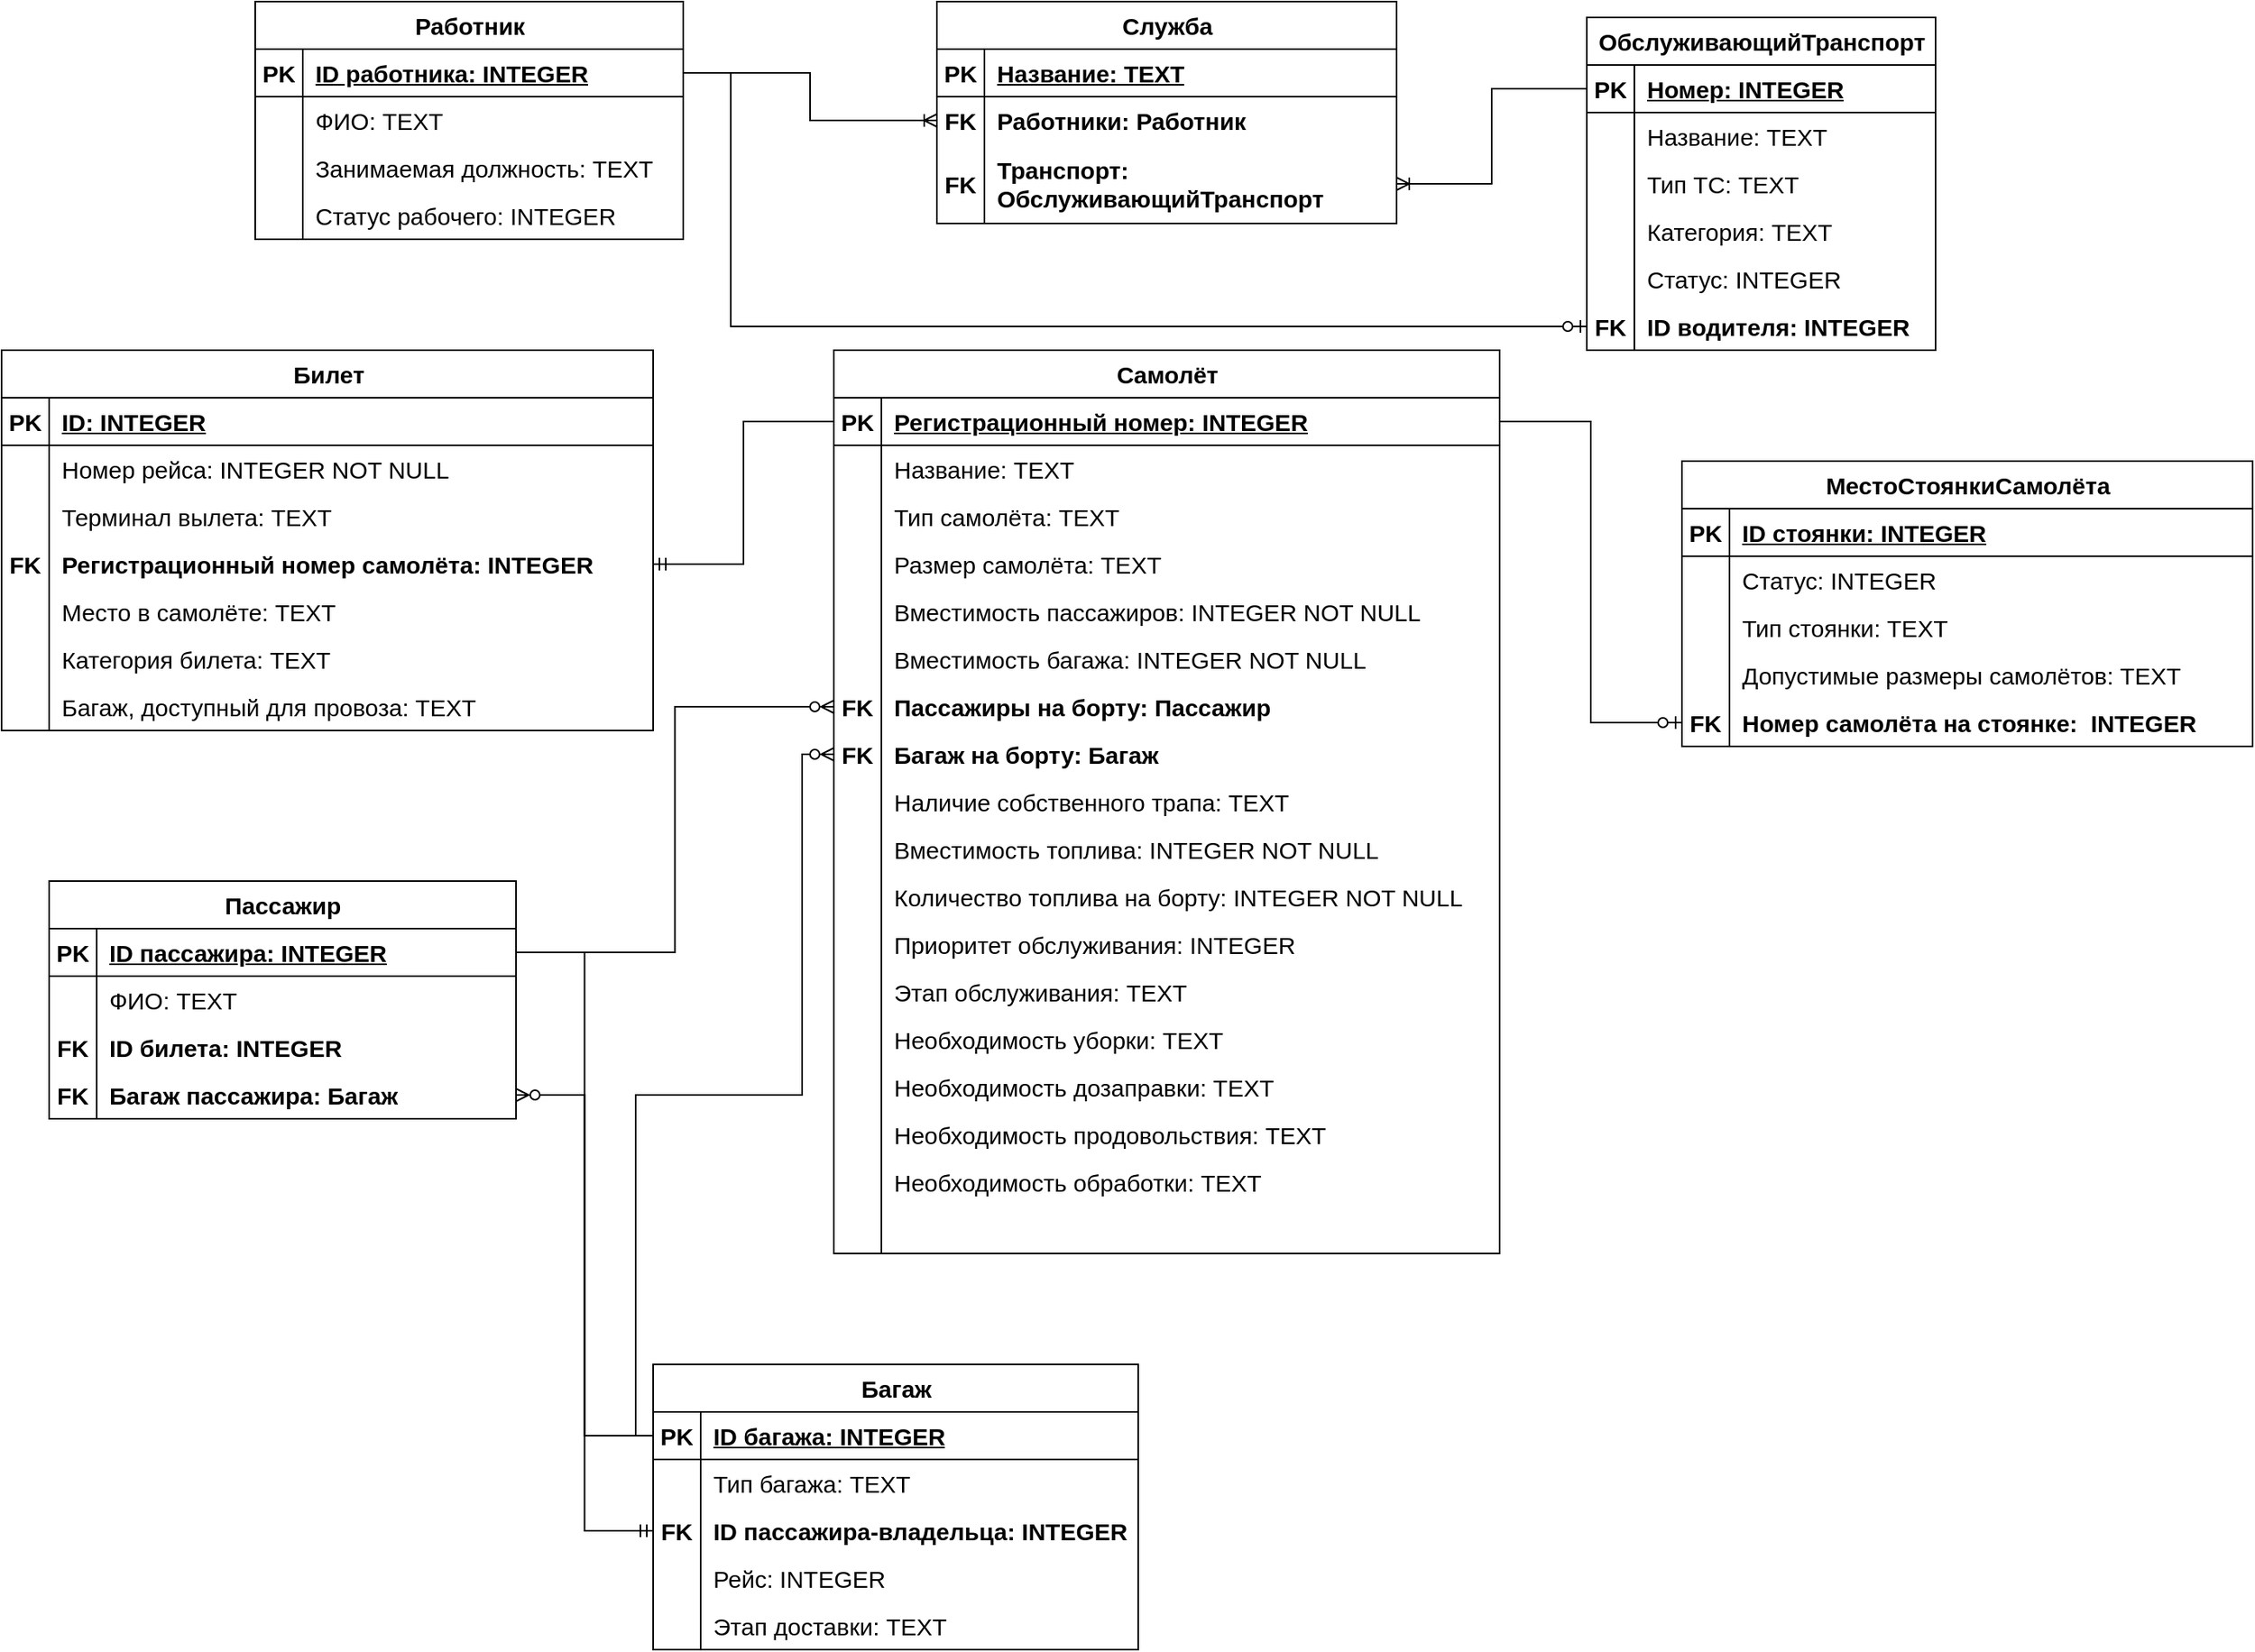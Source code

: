 <mxfile version="24.2.3" type="device">
  <diagram id="C5RBs43oDa-KdzZeNtuy" name="Page-1">
    <mxGraphModel dx="1727" dy="981" grid="1" gridSize="10" guides="1" tooltips="1" connect="1" arrows="1" fold="1" page="1" pageScale="1" pageWidth="827" pageHeight="1169" math="0" shadow="0">
      <root>
        <mxCell id="WIyWlLk6GJQsqaUBKTNV-0" />
        <mxCell id="WIyWlLk6GJQsqaUBKTNV-1" parent="WIyWlLk6GJQsqaUBKTNV-0" />
        <mxCell id="-7q4k9ICtwmdNJ17GtB9-30" value="ОбслуживающийТранспорт" style="shape=table;startSize=30;container=1;collapsible=1;childLayout=tableLayout;fixedRows=1;rowLines=0;fontStyle=1;align=center;resizeLast=1;html=1;fontSize=15;" vertex="1" parent="WIyWlLk6GJQsqaUBKTNV-1">
          <mxGeometry x="1170" y="40" width="220" height="210" as="geometry" />
        </mxCell>
        <mxCell id="-7q4k9ICtwmdNJ17GtB9-31" value="" style="shape=tableRow;horizontal=0;startSize=0;swimlaneHead=0;swimlaneBody=0;fillColor=none;collapsible=0;dropTarget=0;points=[[0,0.5],[1,0.5]];portConstraint=eastwest;top=0;left=0;right=0;bottom=1;fontSize=15;" vertex="1" parent="-7q4k9ICtwmdNJ17GtB9-30">
          <mxGeometry y="30" width="220" height="30" as="geometry" />
        </mxCell>
        <mxCell id="-7q4k9ICtwmdNJ17GtB9-32" value="PK" style="shape=partialRectangle;connectable=0;fillColor=none;top=0;left=0;bottom=0;right=0;fontStyle=1;overflow=hidden;whiteSpace=wrap;html=1;fontSize=15;" vertex="1" parent="-7q4k9ICtwmdNJ17GtB9-31">
          <mxGeometry width="30" height="30" as="geometry">
            <mxRectangle width="30" height="30" as="alternateBounds" />
          </mxGeometry>
        </mxCell>
        <mxCell id="-7q4k9ICtwmdNJ17GtB9-33" value="Номер: INTEGER" style="shape=partialRectangle;connectable=0;fillColor=none;top=0;left=0;bottom=0;right=0;align=left;spacingLeft=6;fontStyle=5;overflow=hidden;whiteSpace=wrap;html=1;fontSize=15;" vertex="1" parent="-7q4k9ICtwmdNJ17GtB9-31">
          <mxGeometry x="30" width="190" height="30" as="geometry">
            <mxRectangle width="190" height="30" as="alternateBounds" />
          </mxGeometry>
        </mxCell>
        <mxCell id="-7q4k9ICtwmdNJ17GtB9-34" value="" style="shape=tableRow;horizontal=0;startSize=0;swimlaneHead=0;swimlaneBody=0;fillColor=none;collapsible=0;dropTarget=0;points=[[0,0.5],[1,0.5]];portConstraint=eastwest;top=0;left=0;right=0;bottom=0;fontSize=15;" vertex="1" parent="-7q4k9ICtwmdNJ17GtB9-30">
          <mxGeometry y="60" width="220" height="30" as="geometry" />
        </mxCell>
        <mxCell id="-7q4k9ICtwmdNJ17GtB9-35" value="" style="shape=partialRectangle;connectable=0;fillColor=none;top=0;left=0;bottom=0;right=0;editable=1;overflow=hidden;whiteSpace=wrap;html=1;fontSize=15;" vertex="1" parent="-7q4k9ICtwmdNJ17GtB9-34">
          <mxGeometry width="30" height="30" as="geometry">
            <mxRectangle width="30" height="30" as="alternateBounds" />
          </mxGeometry>
        </mxCell>
        <mxCell id="-7q4k9ICtwmdNJ17GtB9-36" value="Название: TEXT" style="shape=partialRectangle;connectable=0;fillColor=none;top=0;left=0;bottom=0;right=0;align=left;spacingLeft=6;overflow=hidden;whiteSpace=wrap;html=1;fontSize=15;" vertex="1" parent="-7q4k9ICtwmdNJ17GtB9-34">
          <mxGeometry x="30" width="190" height="30" as="geometry">
            <mxRectangle width="190" height="30" as="alternateBounds" />
          </mxGeometry>
        </mxCell>
        <mxCell id="-7q4k9ICtwmdNJ17GtB9-37" value="" style="shape=tableRow;horizontal=0;startSize=0;swimlaneHead=0;swimlaneBody=0;fillColor=none;collapsible=0;dropTarget=0;points=[[0,0.5],[1,0.5]];portConstraint=eastwest;top=0;left=0;right=0;bottom=0;fontSize=15;" vertex="1" parent="-7q4k9ICtwmdNJ17GtB9-30">
          <mxGeometry y="90" width="220" height="30" as="geometry" />
        </mxCell>
        <mxCell id="-7q4k9ICtwmdNJ17GtB9-38" value="" style="shape=partialRectangle;connectable=0;fillColor=none;top=0;left=0;bottom=0;right=0;editable=1;overflow=hidden;whiteSpace=wrap;html=1;fontSize=15;" vertex="1" parent="-7q4k9ICtwmdNJ17GtB9-37">
          <mxGeometry width="30" height="30" as="geometry">
            <mxRectangle width="30" height="30" as="alternateBounds" />
          </mxGeometry>
        </mxCell>
        <mxCell id="-7q4k9ICtwmdNJ17GtB9-39" value="Тип ТС: TEXT" style="shape=partialRectangle;connectable=0;fillColor=none;top=0;left=0;bottom=0;right=0;align=left;spacingLeft=6;overflow=hidden;whiteSpace=wrap;html=1;fontSize=15;" vertex="1" parent="-7q4k9ICtwmdNJ17GtB9-37">
          <mxGeometry x="30" width="190" height="30" as="geometry">
            <mxRectangle width="190" height="30" as="alternateBounds" />
          </mxGeometry>
        </mxCell>
        <mxCell id="-7q4k9ICtwmdNJ17GtB9-40" value="" style="shape=tableRow;horizontal=0;startSize=0;swimlaneHead=0;swimlaneBody=0;fillColor=none;collapsible=0;dropTarget=0;points=[[0,0.5],[1,0.5]];portConstraint=eastwest;top=0;left=0;right=0;bottom=0;fontSize=15;" vertex="1" parent="-7q4k9ICtwmdNJ17GtB9-30">
          <mxGeometry y="120" width="220" height="30" as="geometry" />
        </mxCell>
        <mxCell id="-7q4k9ICtwmdNJ17GtB9-41" value="" style="shape=partialRectangle;connectable=0;fillColor=none;top=0;left=0;bottom=0;right=0;editable=1;overflow=hidden;whiteSpace=wrap;html=1;fontSize=15;" vertex="1" parent="-7q4k9ICtwmdNJ17GtB9-40">
          <mxGeometry width="30" height="30" as="geometry">
            <mxRectangle width="30" height="30" as="alternateBounds" />
          </mxGeometry>
        </mxCell>
        <mxCell id="-7q4k9ICtwmdNJ17GtB9-42" value="Категория: TEXT" style="shape=partialRectangle;connectable=0;fillColor=none;top=0;left=0;bottom=0;right=0;align=left;spacingLeft=6;overflow=hidden;whiteSpace=wrap;html=1;fontSize=15;" vertex="1" parent="-7q4k9ICtwmdNJ17GtB9-40">
          <mxGeometry x="30" width="190" height="30" as="geometry">
            <mxRectangle width="190" height="30" as="alternateBounds" />
          </mxGeometry>
        </mxCell>
        <mxCell id="-7q4k9ICtwmdNJ17GtB9-54" style="shape=tableRow;horizontal=0;startSize=0;swimlaneHead=0;swimlaneBody=0;fillColor=none;collapsible=0;dropTarget=0;points=[[0,0.5],[1,0.5]];portConstraint=eastwest;top=0;left=0;right=0;bottom=0;fontSize=15;" vertex="1" parent="-7q4k9ICtwmdNJ17GtB9-30">
          <mxGeometry y="150" width="220" height="30" as="geometry" />
        </mxCell>
        <mxCell id="-7q4k9ICtwmdNJ17GtB9-55" style="shape=partialRectangle;connectable=0;fillColor=none;top=0;left=0;bottom=0;right=0;editable=1;overflow=hidden;whiteSpace=wrap;html=1;fontSize=15;" vertex="1" parent="-7q4k9ICtwmdNJ17GtB9-54">
          <mxGeometry width="30" height="30" as="geometry">
            <mxRectangle width="30" height="30" as="alternateBounds" />
          </mxGeometry>
        </mxCell>
        <mxCell id="-7q4k9ICtwmdNJ17GtB9-56" value="Cтатус: INTEGER" style="shape=partialRectangle;connectable=0;fillColor=none;top=0;left=0;bottom=0;right=0;align=left;spacingLeft=6;overflow=hidden;whiteSpace=wrap;html=1;fontSize=15;" vertex="1" parent="-7q4k9ICtwmdNJ17GtB9-54">
          <mxGeometry x="30" width="190" height="30" as="geometry">
            <mxRectangle width="190" height="30" as="alternateBounds" />
          </mxGeometry>
        </mxCell>
        <mxCell id="-7q4k9ICtwmdNJ17GtB9-57" style="shape=tableRow;horizontal=0;startSize=0;swimlaneHead=0;swimlaneBody=0;fillColor=none;collapsible=0;dropTarget=0;points=[[0,0.5],[1,0.5]];portConstraint=eastwest;top=0;left=0;right=0;bottom=0;fontSize=15;" vertex="1" parent="-7q4k9ICtwmdNJ17GtB9-30">
          <mxGeometry y="180" width="220" height="30" as="geometry" />
        </mxCell>
        <mxCell id="-7q4k9ICtwmdNJ17GtB9-58" value="&lt;b style=&quot;font-size: 15px;&quot;&gt;FK&lt;/b&gt;" style="shape=partialRectangle;connectable=0;fillColor=none;top=0;left=0;bottom=0;right=0;editable=1;overflow=hidden;whiteSpace=wrap;html=1;fontSize=15;" vertex="1" parent="-7q4k9ICtwmdNJ17GtB9-57">
          <mxGeometry width="30" height="30" as="geometry">
            <mxRectangle width="30" height="30" as="alternateBounds" />
          </mxGeometry>
        </mxCell>
        <mxCell id="-7q4k9ICtwmdNJ17GtB9-59" value="&lt;b style=&quot;font-size: 15px;&quot;&gt;ID водителя: INTEGER&lt;/b&gt;" style="shape=partialRectangle;connectable=0;fillColor=none;top=0;left=0;bottom=0;right=0;align=left;spacingLeft=6;overflow=hidden;whiteSpace=wrap;html=1;fontSize=15;" vertex="1" parent="-7q4k9ICtwmdNJ17GtB9-57">
          <mxGeometry x="30" width="190" height="30" as="geometry">
            <mxRectangle width="190" height="30" as="alternateBounds" />
          </mxGeometry>
        </mxCell>
        <mxCell id="-7q4k9ICtwmdNJ17GtB9-60" value="Служба" style="shape=table;startSize=30;container=1;collapsible=1;childLayout=tableLayout;fixedRows=1;rowLines=0;fontStyle=1;align=center;resizeLast=1;html=1;fontSize=15;" vertex="1" parent="WIyWlLk6GJQsqaUBKTNV-1">
          <mxGeometry x="760" y="30" width="290" height="140" as="geometry" />
        </mxCell>
        <mxCell id="-7q4k9ICtwmdNJ17GtB9-61" value="" style="shape=tableRow;horizontal=0;startSize=0;swimlaneHead=0;swimlaneBody=0;fillColor=none;collapsible=0;dropTarget=0;points=[[0,0.5],[1,0.5]];portConstraint=eastwest;top=0;left=0;right=0;bottom=1;fontSize=15;" vertex="1" parent="-7q4k9ICtwmdNJ17GtB9-60">
          <mxGeometry y="30" width="290" height="30" as="geometry" />
        </mxCell>
        <mxCell id="-7q4k9ICtwmdNJ17GtB9-62" value="PK" style="shape=partialRectangle;connectable=0;fillColor=none;top=0;left=0;bottom=0;right=0;fontStyle=1;overflow=hidden;whiteSpace=wrap;html=1;fontSize=15;" vertex="1" parent="-7q4k9ICtwmdNJ17GtB9-61">
          <mxGeometry width="30" height="30" as="geometry">
            <mxRectangle width="30" height="30" as="alternateBounds" />
          </mxGeometry>
        </mxCell>
        <mxCell id="-7q4k9ICtwmdNJ17GtB9-63" value="Название: TEXT" style="shape=partialRectangle;connectable=0;fillColor=none;top=0;left=0;bottom=0;right=0;align=left;spacingLeft=6;fontStyle=5;overflow=hidden;whiteSpace=wrap;html=1;fontSize=15;" vertex="1" parent="-7q4k9ICtwmdNJ17GtB9-61">
          <mxGeometry x="30" width="260" height="30" as="geometry">
            <mxRectangle width="260" height="30" as="alternateBounds" />
          </mxGeometry>
        </mxCell>
        <mxCell id="-7q4k9ICtwmdNJ17GtB9-64" value="" style="shape=tableRow;horizontal=0;startSize=0;swimlaneHead=0;swimlaneBody=0;fillColor=none;collapsible=0;dropTarget=0;points=[[0,0.5],[1,0.5]];portConstraint=eastwest;top=0;left=0;right=0;bottom=0;fontSize=15;" vertex="1" parent="-7q4k9ICtwmdNJ17GtB9-60">
          <mxGeometry y="60" width="290" height="30" as="geometry" />
        </mxCell>
        <mxCell id="-7q4k9ICtwmdNJ17GtB9-65" value="&lt;b style=&quot;font-size: 15px;&quot;&gt;FK&lt;/b&gt;" style="shape=partialRectangle;connectable=0;fillColor=none;top=0;left=0;bottom=0;right=0;editable=1;overflow=hidden;whiteSpace=wrap;html=1;fontSize=15;" vertex="1" parent="-7q4k9ICtwmdNJ17GtB9-64">
          <mxGeometry width="30" height="30" as="geometry">
            <mxRectangle width="30" height="30" as="alternateBounds" />
          </mxGeometry>
        </mxCell>
        <mxCell id="-7q4k9ICtwmdNJ17GtB9-66" value="&lt;b style=&quot;font-size: 15px;&quot;&gt;Работники: Работник&lt;/b&gt;" style="shape=partialRectangle;connectable=0;fillColor=none;top=0;left=0;bottom=0;right=0;align=left;spacingLeft=6;overflow=hidden;whiteSpace=wrap;html=1;fontSize=15;" vertex="1" parent="-7q4k9ICtwmdNJ17GtB9-64">
          <mxGeometry x="30" width="260" height="30" as="geometry">
            <mxRectangle width="260" height="30" as="alternateBounds" />
          </mxGeometry>
        </mxCell>
        <mxCell id="-7q4k9ICtwmdNJ17GtB9-67" value="" style="shape=tableRow;horizontal=0;startSize=0;swimlaneHead=0;swimlaneBody=0;fillColor=none;collapsible=0;dropTarget=0;points=[[0,0.5],[1,0.5]];portConstraint=eastwest;top=0;left=0;right=0;bottom=0;fontSize=15;" vertex="1" parent="-7q4k9ICtwmdNJ17GtB9-60">
          <mxGeometry y="90" width="290" height="50" as="geometry" />
        </mxCell>
        <mxCell id="-7q4k9ICtwmdNJ17GtB9-68" value="&lt;b style=&quot;font-size: 15px;&quot;&gt;FK&lt;/b&gt;" style="shape=partialRectangle;connectable=0;fillColor=none;top=0;left=0;bottom=0;right=0;editable=1;overflow=hidden;whiteSpace=wrap;html=1;fontSize=15;" vertex="1" parent="-7q4k9ICtwmdNJ17GtB9-67">
          <mxGeometry width="30" height="50" as="geometry">
            <mxRectangle width="30" height="50" as="alternateBounds" />
          </mxGeometry>
        </mxCell>
        <mxCell id="-7q4k9ICtwmdNJ17GtB9-69" value="&lt;b style=&quot;font-size: 15px;&quot;&gt;Транспорт: ОбслуживающийТранспорт&lt;/b&gt;" style="shape=partialRectangle;connectable=0;fillColor=none;top=0;left=0;bottom=0;right=0;align=left;spacingLeft=6;overflow=hidden;whiteSpace=wrap;html=1;fontSize=15;" vertex="1" parent="-7q4k9ICtwmdNJ17GtB9-67">
          <mxGeometry x="30" width="260" height="50" as="geometry">
            <mxRectangle width="260" height="50" as="alternateBounds" />
          </mxGeometry>
        </mxCell>
        <mxCell id="-7q4k9ICtwmdNJ17GtB9-74" style="edgeStyle=orthogonalEdgeStyle;rounded=0;orthogonalLoop=1;jettySize=auto;html=1;entryX=1;entryY=0.5;entryDx=0;entryDy=0;endArrow=ERoneToMany;endFill=0;fontSize=15;" edge="1" parent="WIyWlLk6GJQsqaUBKTNV-1" source="-7q4k9ICtwmdNJ17GtB9-31" target="-7q4k9ICtwmdNJ17GtB9-67">
          <mxGeometry relative="1" as="geometry" />
        </mxCell>
        <mxCell id="-7q4k9ICtwmdNJ17GtB9-75" value="МестоСтоянкиСамолёта" style="shape=table;startSize=30;container=1;collapsible=1;childLayout=tableLayout;fixedRows=1;rowLines=0;fontStyle=1;align=center;resizeLast=1;html=1;fontSize=15;" vertex="1" parent="WIyWlLk6GJQsqaUBKTNV-1">
          <mxGeometry x="1230" y="320" width="360" height="180" as="geometry" />
        </mxCell>
        <mxCell id="-7q4k9ICtwmdNJ17GtB9-76" value="" style="shape=tableRow;horizontal=0;startSize=0;swimlaneHead=0;swimlaneBody=0;fillColor=none;collapsible=0;dropTarget=0;points=[[0,0.5],[1,0.5]];portConstraint=eastwest;top=0;left=0;right=0;bottom=1;fontSize=15;" vertex="1" parent="-7q4k9ICtwmdNJ17GtB9-75">
          <mxGeometry y="30" width="360" height="30" as="geometry" />
        </mxCell>
        <mxCell id="-7q4k9ICtwmdNJ17GtB9-77" value="PK" style="shape=partialRectangle;connectable=0;fillColor=none;top=0;left=0;bottom=0;right=0;fontStyle=1;overflow=hidden;whiteSpace=wrap;html=1;fontSize=15;" vertex="1" parent="-7q4k9ICtwmdNJ17GtB9-76">
          <mxGeometry width="30" height="30" as="geometry">
            <mxRectangle width="30" height="30" as="alternateBounds" />
          </mxGeometry>
        </mxCell>
        <mxCell id="-7q4k9ICtwmdNJ17GtB9-78" value="ID стоянки: INTEGER" style="shape=partialRectangle;connectable=0;fillColor=none;top=0;left=0;bottom=0;right=0;align=left;spacingLeft=6;fontStyle=5;overflow=hidden;whiteSpace=wrap;html=1;fontSize=15;" vertex="1" parent="-7q4k9ICtwmdNJ17GtB9-76">
          <mxGeometry x="30" width="330" height="30" as="geometry">
            <mxRectangle width="330" height="30" as="alternateBounds" />
          </mxGeometry>
        </mxCell>
        <mxCell id="-7q4k9ICtwmdNJ17GtB9-79" value="" style="shape=tableRow;horizontal=0;startSize=0;swimlaneHead=0;swimlaneBody=0;fillColor=none;collapsible=0;dropTarget=0;points=[[0,0.5],[1,0.5]];portConstraint=eastwest;top=0;left=0;right=0;bottom=0;fontSize=15;" vertex="1" parent="-7q4k9ICtwmdNJ17GtB9-75">
          <mxGeometry y="60" width="360" height="30" as="geometry" />
        </mxCell>
        <mxCell id="-7q4k9ICtwmdNJ17GtB9-80" value="" style="shape=partialRectangle;connectable=0;fillColor=none;top=0;left=0;bottom=0;right=0;editable=1;overflow=hidden;whiteSpace=wrap;html=1;fontSize=15;" vertex="1" parent="-7q4k9ICtwmdNJ17GtB9-79">
          <mxGeometry width="30" height="30" as="geometry">
            <mxRectangle width="30" height="30" as="alternateBounds" />
          </mxGeometry>
        </mxCell>
        <mxCell id="-7q4k9ICtwmdNJ17GtB9-81" value="Статус: INTEGER" style="shape=partialRectangle;connectable=0;fillColor=none;top=0;left=0;bottom=0;right=0;align=left;spacingLeft=6;overflow=hidden;whiteSpace=wrap;html=1;fontSize=15;" vertex="1" parent="-7q4k9ICtwmdNJ17GtB9-79">
          <mxGeometry x="30" width="330" height="30" as="geometry">
            <mxRectangle width="330" height="30" as="alternateBounds" />
          </mxGeometry>
        </mxCell>
        <mxCell id="-7q4k9ICtwmdNJ17GtB9-82" value="" style="shape=tableRow;horizontal=0;startSize=0;swimlaneHead=0;swimlaneBody=0;fillColor=none;collapsible=0;dropTarget=0;points=[[0,0.5],[1,0.5]];portConstraint=eastwest;top=0;left=0;right=0;bottom=0;fontSize=15;" vertex="1" parent="-7q4k9ICtwmdNJ17GtB9-75">
          <mxGeometry y="90" width="360" height="30" as="geometry" />
        </mxCell>
        <mxCell id="-7q4k9ICtwmdNJ17GtB9-83" value="" style="shape=partialRectangle;connectable=0;fillColor=none;top=0;left=0;bottom=0;right=0;editable=1;overflow=hidden;whiteSpace=wrap;html=1;fontSize=15;" vertex="1" parent="-7q4k9ICtwmdNJ17GtB9-82">
          <mxGeometry width="30" height="30" as="geometry">
            <mxRectangle width="30" height="30" as="alternateBounds" />
          </mxGeometry>
        </mxCell>
        <mxCell id="-7q4k9ICtwmdNJ17GtB9-84" value="Тип стоянки: TEXT" style="shape=partialRectangle;connectable=0;fillColor=none;top=0;left=0;bottom=0;right=0;align=left;spacingLeft=6;overflow=hidden;whiteSpace=wrap;html=1;fontSize=15;" vertex="1" parent="-7q4k9ICtwmdNJ17GtB9-82">
          <mxGeometry x="30" width="330" height="30" as="geometry">
            <mxRectangle width="330" height="30" as="alternateBounds" />
          </mxGeometry>
        </mxCell>
        <mxCell id="-7q4k9ICtwmdNJ17GtB9-85" value="" style="shape=tableRow;horizontal=0;startSize=0;swimlaneHead=0;swimlaneBody=0;fillColor=none;collapsible=0;dropTarget=0;points=[[0,0.5],[1,0.5]];portConstraint=eastwest;top=0;left=0;right=0;bottom=0;fontSize=15;" vertex="1" parent="-7q4k9ICtwmdNJ17GtB9-75">
          <mxGeometry y="120" width="360" height="30" as="geometry" />
        </mxCell>
        <mxCell id="-7q4k9ICtwmdNJ17GtB9-86" value="" style="shape=partialRectangle;connectable=0;fillColor=none;top=0;left=0;bottom=0;right=0;editable=1;overflow=hidden;whiteSpace=wrap;html=1;fontSize=15;" vertex="1" parent="-7q4k9ICtwmdNJ17GtB9-85">
          <mxGeometry width="30" height="30" as="geometry">
            <mxRectangle width="30" height="30" as="alternateBounds" />
          </mxGeometry>
        </mxCell>
        <mxCell id="-7q4k9ICtwmdNJ17GtB9-87" value="Допустимые размеры самолётов: TEXT" style="shape=partialRectangle;connectable=0;fillColor=none;top=0;left=0;bottom=0;right=0;align=left;spacingLeft=6;overflow=hidden;whiteSpace=wrap;html=1;fontSize=15;" vertex="1" parent="-7q4k9ICtwmdNJ17GtB9-85">
          <mxGeometry x="30" width="330" height="30" as="geometry">
            <mxRectangle width="330" height="30" as="alternateBounds" />
          </mxGeometry>
        </mxCell>
        <mxCell id="-7q4k9ICtwmdNJ17GtB9-88" style="shape=tableRow;horizontal=0;startSize=0;swimlaneHead=0;swimlaneBody=0;fillColor=none;collapsible=0;dropTarget=0;points=[[0,0.5],[1,0.5]];portConstraint=eastwest;top=0;left=0;right=0;bottom=0;fontSize=15;" vertex="1" parent="-7q4k9ICtwmdNJ17GtB9-75">
          <mxGeometry y="150" width="360" height="30" as="geometry" />
        </mxCell>
        <mxCell id="-7q4k9ICtwmdNJ17GtB9-89" value="&lt;b&gt;FK&lt;/b&gt;" style="shape=partialRectangle;connectable=0;fillColor=none;top=0;left=0;bottom=0;right=0;editable=1;overflow=hidden;whiteSpace=wrap;html=1;fontSize=15;" vertex="1" parent="-7q4k9ICtwmdNJ17GtB9-88">
          <mxGeometry width="30" height="30" as="geometry">
            <mxRectangle width="30" height="30" as="alternateBounds" />
          </mxGeometry>
        </mxCell>
        <mxCell id="-7q4k9ICtwmdNJ17GtB9-90" value="&lt;b style=&quot;font-size: 15px;&quot;&gt;Номер самолёта на стоянке:&amp;nbsp; INTEGER&lt;/b&gt;" style="shape=partialRectangle;connectable=0;fillColor=none;top=0;left=0;bottom=0;right=0;align=left;spacingLeft=6;overflow=hidden;whiteSpace=wrap;html=1;fontSize=15;" vertex="1" parent="-7q4k9ICtwmdNJ17GtB9-88">
          <mxGeometry x="30" width="330" height="30" as="geometry">
            <mxRectangle width="330" height="30" as="alternateBounds" />
          </mxGeometry>
        </mxCell>
        <mxCell id="-7q4k9ICtwmdNJ17GtB9-91" value="&lt;font style=&quot;font-size: 15px;&quot;&gt;Работник&lt;/font&gt;" style="shape=table;startSize=30;container=1;collapsible=1;childLayout=tableLayout;fixedRows=1;rowLines=0;fontStyle=1;align=center;resizeLast=1;html=1;fontSize=15;" vertex="1" parent="WIyWlLk6GJQsqaUBKTNV-1">
          <mxGeometry x="330" y="30" width="270" height="150" as="geometry" />
        </mxCell>
        <mxCell id="-7q4k9ICtwmdNJ17GtB9-92" value="" style="shape=tableRow;horizontal=0;startSize=0;swimlaneHead=0;swimlaneBody=0;fillColor=none;collapsible=0;dropTarget=0;points=[[0,0.5],[1,0.5]];portConstraint=eastwest;top=0;left=0;right=0;bottom=1;fontSize=15;" vertex="1" parent="-7q4k9ICtwmdNJ17GtB9-91">
          <mxGeometry y="30" width="270" height="30" as="geometry" />
        </mxCell>
        <mxCell id="-7q4k9ICtwmdNJ17GtB9-93" value="PK" style="shape=partialRectangle;connectable=0;fillColor=none;top=0;left=0;bottom=0;right=0;fontStyle=1;overflow=hidden;whiteSpace=wrap;html=1;fontSize=15;" vertex="1" parent="-7q4k9ICtwmdNJ17GtB9-92">
          <mxGeometry width="30" height="30" as="geometry">
            <mxRectangle width="30" height="30" as="alternateBounds" />
          </mxGeometry>
        </mxCell>
        <mxCell id="-7q4k9ICtwmdNJ17GtB9-94" value="ID работника: INTEGER" style="shape=partialRectangle;connectable=0;fillColor=none;top=0;left=0;bottom=0;right=0;align=left;spacingLeft=6;fontStyle=5;overflow=hidden;whiteSpace=wrap;html=1;fontSize=15;" vertex="1" parent="-7q4k9ICtwmdNJ17GtB9-92">
          <mxGeometry x="30" width="240" height="30" as="geometry">
            <mxRectangle width="240" height="30" as="alternateBounds" />
          </mxGeometry>
        </mxCell>
        <mxCell id="-7q4k9ICtwmdNJ17GtB9-95" value="" style="shape=tableRow;horizontal=0;startSize=0;swimlaneHead=0;swimlaneBody=0;fillColor=none;collapsible=0;dropTarget=0;points=[[0,0.5],[1,0.5]];portConstraint=eastwest;top=0;left=0;right=0;bottom=0;fontSize=15;" vertex="1" parent="-7q4k9ICtwmdNJ17GtB9-91">
          <mxGeometry y="60" width="270" height="30" as="geometry" />
        </mxCell>
        <mxCell id="-7q4k9ICtwmdNJ17GtB9-96" value="" style="shape=partialRectangle;connectable=0;fillColor=none;top=0;left=0;bottom=0;right=0;editable=1;overflow=hidden;whiteSpace=wrap;html=1;fontSize=15;" vertex="1" parent="-7q4k9ICtwmdNJ17GtB9-95">
          <mxGeometry width="30" height="30" as="geometry">
            <mxRectangle width="30" height="30" as="alternateBounds" />
          </mxGeometry>
        </mxCell>
        <mxCell id="-7q4k9ICtwmdNJ17GtB9-97" value="&lt;font style=&quot;font-size: 15px;&quot;&gt;ФИО: TEXT&lt;/font&gt;" style="shape=partialRectangle;connectable=0;fillColor=none;top=0;left=0;bottom=0;right=0;align=left;spacingLeft=6;overflow=hidden;whiteSpace=wrap;html=1;fontSize=15;" vertex="1" parent="-7q4k9ICtwmdNJ17GtB9-95">
          <mxGeometry x="30" width="240" height="30" as="geometry">
            <mxRectangle width="240" height="30" as="alternateBounds" />
          </mxGeometry>
        </mxCell>
        <mxCell id="-7q4k9ICtwmdNJ17GtB9-98" value="" style="shape=tableRow;horizontal=0;startSize=0;swimlaneHead=0;swimlaneBody=0;fillColor=none;collapsible=0;dropTarget=0;points=[[0,0.5],[1,0.5]];portConstraint=eastwest;top=0;left=0;right=0;bottom=0;fontSize=15;" vertex="1" parent="-7q4k9ICtwmdNJ17GtB9-91">
          <mxGeometry y="90" width="270" height="30" as="geometry" />
        </mxCell>
        <mxCell id="-7q4k9ICtwmdNJ17GtB9-99" value="" style="shape=partialRectangle;connectable=0;fillColor=none;top=0;left=0;bottom=0;right=0;editable=1;overflow=hidden;whiteSpace=wrap;html=1;fontSize=15;" vertex="1" parent="-7q4k9ICtwmdNJ17GtB9-98">
          <mxGeometry width="30" height="30" as="geometry">
            <mxRectangle width="30" height="30" as="alternateBounds" />
          </mxGeometry>
        </mxCell>
        <mxCell id="-7q4k9ICtwmdNJ17GtB9-100" value="&lt;font style=&quot;font-size: 15px;&quot;&gt;Занимаемая должность: TEXT&lt;/font&gt;" style="shape=partialRectangle;connectable=0;fillColor=none;top=0;left=0;bottom=0;right=0;align=left;spacingLeft=6;overflow=hidden;whiteSpace=wrap;html=1;fontSize=15;" vertex="1" parent="-7q4k9ICtwmdNJ17GtB9-98">
          <mxGeometry x="30" width="240" height="30" as="geometry">
            <mxRectangle width="240" height="30" as="alternateBounds" />
          </mxGeometry>
        </mxCell>
        <mxCell id="-7q4k9ICtwmdNJ17GtB9-101" value="" style="shape=tableRow;horizontal=0;startSize=0;swimlaneHead=0;swimlaneBody=0;fillColor=none;collapsible=0;dropTarget=0;points=[[0,0.5],[1,0.5]];portConstraint=eastwest;top=0;left=0;right=0;bottom=0;fontSize=15;" vertex="1" parent="-7q4k9ICtwmdNJ17GtB9-91">
          <mxGeometry y="120" width="270" height="30" as="geometry" />
        </mxCell>
        <mxCell id="-7q4k9ICtwmdNJ17GtB9-102" value="" style="shape=partialRectangle;connectable=0;fillColor=none;top=0;left=0;bottom=0;right=0;editable=1;overflow=hidden;whiteSpace=wrap;html=1;fontSize=15;" vertex="1" parent="-7q4k9ICtwmdNJ17GtB9-101">
          <mxGeometry width="30" height="30" as="geometry">
            <mxRectangle width="30" height="30" as="alternateBounds" />
          </mxGeometry>
        </mxCell>
        <mxCell id="-7q4k9ICtwmdNJ17GtB9-103" value="&lt;font style=&quot;font-size: 15px;&quot;&gt;Cтатус рабочего: INTEGER&lt;/font&gt;" style="shape=partialRectangle;connectable=0;fillColor=none;top=0;left=0;bottom=0;right=0;align=left;spacingLeft=6;overflow=hidden;whiteSpace=wrap;html=1;fontSize=15;" vertex="1" parent="-7q4k9ICtwmdNJ17GtB9-101">
          <mxGeometry x="30" width="240" height="30" as="geometry">
            <mxRectangle width="240" height="30" as="alternateBounds" />
          </mxGeometry>
        </mxCell>
        <mxCell id="-7q4k9ICtwmdNJ17GtB9-104" style="edgeStyle=orthogonalEdgeStyle;rounded=0;orthogonalLoop=1;jettySize=auto;html=1;entryX=0;entryY=0.5;entryDx=0;entryDy=0;endArrow=ERoneToMany;endFill=0;fontSize=15;" edge="1" parent="WIyWlLk6GJQsqaUBKTNV-1" source="-7q4k9ICtwmdNJ17GtB9-92" target="-7q4k9ICtwmdNJ17GtB9-64">
          <mxGeometry relative="1" as="geometry" />
        </mxCell>
        <mxCell id="-7q4k9ICtwmdNJ17GtB9-105" value="Cамолёт" style="shape=table;startSize=30;container=1;collapsible=1;childLayout=tableLayout;fixedRows=1;rowLines=0;fontStyle=1;align=center;resizeLast=1;html=1;fontSize=15;" vertex="1" parent="WIyWlLk6GJQsqaUBKTNV-1">
          <mxGeometry x="695" y="250" width="420" height="570" as="geometry" />
        </mxCell>
        <mxCell id="-7q4k9ICtwmdNJ17GtB9-106" value="" style="shape=tableRow;horizontal=0;startSize=0;swimlaneHead=0;swimlaneBody=0;fillColor=none;collapsible=0;dropTarget=0;points=[[0,0.5],[1,0.5]];portConstraint=eastwest;top=0;left=0;right=0;bottom=1;fontSize=15;" vertex="1" parent="-7q4k9ICtwmdNJ17GtB9-105">
          <mxGeometry y="30" width="420" height="30" as="geometry" />
        </mxCell>
        <mxCell id="-7q4k9ICtwmdNJ17GtB9-107" value="&lt;font style=&quot;font-size: 15px;&quot;&gt;PK&lt;/font&gt;" style="shape=partialRectangle;connectable=0;fillColor=none;top=0;left=0;bottom=0;right=0;fontStyle=1;overflow=hidden;whiteSpace=wrap;html=1;fontSize=15;" vertex="1" parent="-7q4k9ICtwmdNJ17GtB9-106">
          <mxGeometry width="30" height="30" as="geometry">
            <mxRectangle width="30" height="30" as="alternateBounds" />
          </mxGeometry>
        </mxCell>
        <mxCell id="-7q4k9ICtwmdNJ17GtB9-108" value="&lt;font style=&quot;font-size: 15px;&quot;&gt;Регистрационный номер: INTEGER&lt;/font&gt;" style="shape=partialRectangle;connectable=0;fillColor=none;top=0;left=0;bottom=0;right=0;align=left;spacingLeft=6;fontStyle=5;overflow=hidden;whiteSpace=wrap;html=1;fontSize=15;" vertex="1" parent="-7q4k9ICtwmdNJ17GtB9-106">
          <mxGeometry x="30" width="390" height="30" as="geometry">
            <mxRectangle width="390" height="30" as="alternateBounds" />
          </mxGeometry>
        </mxCell>
        <mxCell id="-7q4k9ICtwmdNJ17GtB9-109" value="" style="shape=tableRow;horizontal=0;startSize=0;swimlaneHead=0;swimlaneBody=0;fillColor=none;collapsible=0;dropTarget=0;points=[[0,0.5],[1,0.5]];portConstraint=eastwest;top=0;left=0;right=0;bottom=0;fontSize=15;" vertex="1" parent="-7q4k9ICtwmdNJ17GtB9-105">
          <mxGeometry y="60" width="420" height="30" as="geometry" />
        </mxCell>
        <mxCell id="-7q4k9ICtwmdNJ17GtB9-110" value="" style="shape=partialRectangle;connectable=0;fillColor=none;top=0;left=0;bottom=0;right=0;editable=1;overflow=hidden;whiteSpace=wrap;html=1;fontSize=15;" vertex="1" parent="-7q4k9ICtwmdNJ17GtB9-109">
          <mxGeometry width="30" height="30" as="geometry">
            <mxRectangle width="30" height="30" as="alternateBounds" />
          </mxGeometry>
        </mxCell>
        <mxCell id="-7q4k9ICtwmdNJ17GtB9-111" value="&lt;font style=&quot;font-size: 15px;&quot;&gt;Название: TEXT&lt;/font&gt;" style="shape=partialRectangle;connectable=0;fillColor=none;top=0;left=0;bottom=0;right=0;align=left;spacingLeft=6;overflow=hidden;whiteSpace=wrap;html=1;fontSize=15;" vertex="1" parent="-7q4k9ICtwmdNJ17GtB9-109">
          <mxGeometry x="30" width="390" height="30" as="geometry">
            <mxRectangle width="390" height="30" as="alternateBounds" />
          </mxGeometry>
        </mxCell>
        <mxCell id="-7q4k9ICtwmdNJ17GtB9-112" value="" style="shape=tableRow;horizontal=0;startSize=0;swimlaneHead=0;swimlaneBody=0;fillColor=none;collapsible=0;dropTarget=0;points=[[0,0.5],[1,0.5]];portConstraint=eastwest;top=0;left=0;right=0;bottom=0;fontSize=15;" vertex="1" parent="-7q4k9ICtwmdNJ17GtB9-105">
          <mxGeometry y="90" width="420" height="30" as="geometry" />
        </mxCell>
        <mxCell id="-7q4k9ICtwmdNJ17GtB9-113" value="" style="shape=partialRectangle;connectable=0;fillColor=none;top=0;left=0;bottom=0;right=0;editable=1;overflow=hidden;whiteSpace=wrap;html=1;fontSize=15;" vertex="1" parent="-7q4k9ICtwmdNJ17GtB9-112">
          <mxGeometry width="30" height="30" as="geometry">
            <mxRectangle width="30" height="30" as="alternateBounds" />
          </mxGeometry>
        </mxCell>
        <mxCell id="-7q4k9ICtwmdNJ17GtB9-114" value="Тип самолёта: TEXT" style="shape=partialRectangle;connectable=0;fillColor=none;top=0;left=0;bottom=0;right=0;align=left;spacingLeft=6;overflow=hidden;whiteSpace=wrap;html=1;fontSize=15;" vertex="1" parent="-7q4k9ICtwmdNJ17GtB9-112">
          <mxGeometry x="30" width="390" height="30" as="geometry">
            <mxRectangle width="390" height="30" as="alternateBounds" />
          </mxGeometry>
        </mxCell>
        <mxCell id="-7q4k9ICtwmdNJ17GtB9-115" value="" style="shape=tableRow;horizontal=0;startSize=0;swimlaneHead=0;swimlaneBody=0;fillColor=none;collapsible=0;dropTarget=0;points=[[0,0.5],[1,0.5]];portConstraint=eastwest;top=0;left=0;right=0;bottom=0;fontSize=15;" vertex="1" parent="-7q4k9ICtwmdNJ17GtB9-105">
          <mxGeometry y="120" width="420" height="30" as="geometry" />
        </mxCell>
        <mxCell id="-7q4k9ICtwmdNJ17GtB9-116" value="" style="shape=partialRectangle;connectable=0;fillColor=none;top=0;left=0;bottom=0;right=0;editable=1;overflow=hidden;whiteSpace=wrap;html=1;fontSize=15;" vertex="1" parent="-7q4k9ICtwmdNJ17GtB9-115">
          <mxGeometry width="30" height="30" as="geometry">
            <mxRectangle width="30" height="30" as="alternateBounds" />
          </mxGeometry>
        </mxCell>
        <mxCell id="-7q4k9ICtwmdNJ17GtB9-117" value="&lt;font style=&quot;font-size: 15px;&quot;&gt;Размер самолёта: TEXT&lt;/font&gt;" style="shape=partialRectangle;connectable=0;fillColor=none;top=0;left=0;bottom=0;right=0;align=left;spacingLeft=6;overflow=hidden;whiteSpace=wrap;html=1;fontSize=15;" vertex="1" parent="-7q4k9ICtwmdNJ17GtB9-115">
          <mxGeometry x="30" width="390" height="30" as="geometry">
            <mxRectangle width="390" height="30" as="alternateBounds" />
          </mxGeometry>
        </mxCell>
        <mxCell id="-7q4k9ICtwmdNJ17GtB9-118" style="shape=tableRow;horizontal=0;startSize=0;swimlaneHead=0;swimlaneBody=0;fillColor=none;collapsible=0;dropTarget=0;points=[[0,0.5],[1,0.5]];portConstraint=eastwest;top=0;left=0;right=0;bottom=0;fontSize=15;" vertex="1" parent="-7q4k9ICtwmdNJ17GtB9-105">
          <mxGeometry y="150" width="420" height="30" as="geometry" />
        </mxCell>
        <mxCell id="-7q4k9ICtwmdNJ17GtB9-119" style="shape=partialRectangle;connectable=0;fillColor=none;top=0;left=0;bottom=0;right=0;editable=1;overflow=hidden;whiteSpace=wrap;html=1;fontSize=15;" vertex="1" parent="-7q4k9ICtwmdNJ17GtB9-118">
          <mxGeometry width="30" height="30" as="geometry">
            <mxRectangle width="30" height="30" as="alternateBounds" />
          </mxGeometry>
        </mxCell>
        <mxCell id="-7q4k9ICtwmdNJ17GtB9-120" value="&lt;font style=&quot;font-size: 15px;&quot;&gt;Вместимость пассажиров: INTEGER NOT NULL&lt;/font&gt;" style="shape=partialRectangle;connectable=0;fillColor=none;top=0;left=0;bottom=0;right=0;align=left;spacingLeft=6;overflow=hidden;whiteSpace=wrap;html=1;fontSize=15;" vertex="1" parent="-7q4k9ICtwmdNJ17GtB9-118">
          <mxGeometry x="30" width="390" height="30" as="geometry">
            <mxRectangle width="390" height="30" as="alternateBounds" />
          </mxGeometry>
        </mxCell>
        <mxCell id="-7q4k9ICtwmdNJ17GtB9-121" style="shape=tableRow;horizontal=0;startSize=0;swimlaneHead=0;swimlaneBody=0;fillColor=none;collapsible=0;dropTarget=0;points=[[0,0.5],[1,0.5]];portConstraint=eastwest;top=0;left=0;right=0;bottom=0;fontSize=15;" vertex="1" parent="-7q4k9ICtwmdNJ17GtB9-105">
          <mxGeometry y="180" width="420" height="30" as="geometry" />
        </mxCell>
        <mxCell id="-7q4k9ICtwmdNJ17GtB9-122" style="shape=partialRectangle;connectable=0;fillColor=none;top=0;left=0;bottom=0;right=0;editable=1;overflow=hidden;whiteSpace=wrap;html=1;fontSize=15;" vertex="1" parent="-7q4k9ICtwmdNJ17GtB9-121">
          <mxGeometry width="30" height="30" as="geometry">
            <mxRectangle width="30" height="30" as="alternateBounds" />
          </mxGeometry>
        </mxCell>
        <mxCell id="-7q4k9ICtwmdNJ17GtB9-123" value="&lt;font style=&quot;font-size: 15px;&quot;&gt;Вместимость багажа: INTEGER NOT NULL&lt;/font&gt;" style="shape=partialRectangle;connectable=0;fillColor=none;top=0;left=0;bottom=0;right=0;align=left;spacingLeft=6;overflow=hidden;whiteSpace=wrap;html=1;fontSize=15;" vertex="1" parent="-7q4k9ICtwmdNJ17GtB9-121">
          <mxGeometry x="30" width="390" height="30" as="geometry">
            <mxRectangle width="390" height="30" as="alternateBounds" />
          </mxGeometry>
        </mxCell>
        <mxCell id="-7q4k9ICtwmdNJ17GtB9-124" style="shape=tableRow;horizontal=0;startSize=0;swimlaneHead=0;swimlaneBody=0;fillColor=none;collapsible=0;dropTarget=0;points=[[0,0.5],[1,0.5]];portConstraint=eastwest;top=0;left=0;right=0;bottom=0;fontSize=15;" vertex="1" parent="-7q4k9ICtwmdNJ17GtB9-105">
          <mxGeometry y="210" width="420" height="30" as="geometry" />
        </mxCell>
        <mxCell id="-7q4k9ICtwmdNJ17GtB9-125" value="&lt;b style=&quot;font-size: 15px;&quot;&gt;FK&lt;/b&gt;" style="shape=partialRectangle;connectable=0;fillColor=none;top=0;left=0;bottom=0;right=0;editable=1;overflow=hidden;whiteSpace=wrap;html=1;fontSize=15;" vertex="1" parent="-7q4k9ICtwmdNJ17GtB9-124">
          <mxGeometry width="30" height="30" as="geometry">
            <mxRectangle width="30" height="30" as="alternateBounds" />
          </mxGeometry>
        </mxCell>
        <mxCell id="-7q4k9ICtwmdNJ17GtB9-126" value="&lt;font style=&quot;font-size: 15px;&quot;&gt;&lt;b style=&quot;font-size: 15px;&quot;&gt;Пассажиры на борту: Пассажир&lt;/b&gt;&lt;/font&gt;" style="shape=partialRectangle;connectable=0;fillColor=none;top=0;left=0;bottom=0;right=0;align=left;spacingLeft=6;overflow=hidden;whiteSpace=wrap;html=1;fontSize=15;" vertex="1" parent="-7q4k9ICtwmdNJ17GtB9-124">
          <mxGeometry x="30" width="390" height="30" as="geometry">
            <mxRectangle width="390" height="30" as="alternateBounds" />
          </mxGeometry>
        </mxCell>
        <mxCell id="-7q4k9ICtwmdNJ17GtB9-127" style="shape=tableRow;horizontal=0;startSize=0;swimlaneHead=0;swimlaneBody=0;fillColor=none;collapsible=0;dropTarget=0;points=[[0,0.5],[1,0.5]];portConstraint=eastwest;top=0;left=0;right=0;bottom=0;fontSize=15;" vertex="1" parent="-7q4k9ICtwmdNJ17GtB9-105">
          <mxGeometry y="240" width="420" height="30" as="geometry" />
        </mxCell>
        <mxCell id="-7q4k9ICtwmdNJ17GtB9-128" value="&lt;b style=&quot;font-size: 15px;&quot;&gt;FK&lt;/b&gt;" style="shape=partialRectangle;connectable=0;fillColor=none;top=0;left=0;bottom=0;right=0;editable=1;overflow=hidden;whiteSpace=wrap;html=1;fontSize=15;" vertex="1" parent="-7q4k9ICtwmdNJ17GtB9-127">
          <mxGeometry width="30" height="30" as="geometry">
            <mxRectangle width="30" height="30" as="alternateBounds" />
          </mxGeometry>
        </mxCell>
        <mxCell id="-7q4k9ICtwmdNJ17GtB9-129" value="&lt;b style=&quot;font-size: 15px;&quot;&gt;&lt;font style=&quot;font-size: 15px;&quot;&gt;Багаж на борту: Багаж&lt;/font&gt;&lt;/b&gt;" style="shape=partialRectangle;connectable=0;fillColor=none;top=0;left=0;bottom=0;right=0;align=left;spacingLeft=6;overflow=hidden;whiteSpace=wrap;html=1;fontSize=15;" vertex="1" parent="-7q4k9ICtwmdNJ17GtB9-127">
          <mxGeometry x="30" width="390" height="30" as="geometry">
            <mxRectangle width="390" height="30" as="alternateBounds" />
          </mxGeometry>
        </mxCell>
        <mxCell id="-7q4k9ICtwmdNJ17GtB9-130" style="shape=tableRow;horizontal=0;startSize=0;swimlaneHead=0;swimlaneBody=0;fillColor=none;collapsible=0;dropTarget=0;points=[[0,0.5],[1,0.5]];portConstraint=eastwest;top=0;left=0;right=0;bottom=0;fontSize=15;" vertex="1" parent="-7q4k9ICtwmdNJ17GtB9-105">
          <mxGeometry y="270" width="420" height="30" as="geometry" />
        </mxCell>
        <mxCell id="-7q4k9ICtwmdNJ17GtB9-131" style="shape=partialRectangle;connectable=0;fillColor=none;top=0;left=0;bottom=0;right=0;editable=1;overflow=hidden;whiteSpace=wrap;html=1;fontSize=15;" vertex="1" parent="-7q4k9ICtwmdNJ17GtB9-130">
          <mxGeometry width="30" height="30" as="geometry">
            <mxRectangle width="30" height="30" as="alternateBounds" />
          </mxGeometry>
        </mxCell>
        <mxCell id="-7q4k9ICtwmdNJ17GtB9-132" value="&lt;font style=&quot;font-size: 15px;&quot;&gt;Наличие собственного трапа: TEXT&lt;/font&gt;" style="shape=partialRectangle;connectable=0;fillColor=none;top=0;left=0;bottom=0;right=0;align=left;spacingLeft=6;overflow=hidden;whiteSpace=wrap;html=1;fontStyle=0;fontSize=15;" vertex="1" parent="-7q4k9ICtwmdNJ17GtB9-130">
          <mxGeometry x="30" width="390" height="30" as="geometry">
            <mxRectangle width="390" height="30" as="alternateBounds" />
          </mxGeometry>
        </mxCell>
        <mxCell id="-7q4k9ICtwmdNJ17GtB9-133" style="shape=tableRow;horizontal=0;startSize=0;swimlaneHead=0;swimlaneBody=0;fillColor=none;collapsible=0;dropTarget=0;points=[[0,0.5],[1,0.5]];portConstraint=eastwest;top=0;left=0;right=0;bottom=0;fontSize=15;" vertex="1" parent="-7q4k9ICtwmdNJ17GtB9-105">
          <mxGeometry y="300" width="420" height="30" as="geometry" />
        </mxCell>
        <mxCell id="-7q4k9ICtwmdNJ17GtB9-134" style="shape=partialRectangle;connectable=0;fillColor=none;top=0;left=0;bottom=0;right=0;editable=1;overflow=hidden;whiteSpace=wrap;html=1;fontSize=15;" vertex="1" parent="-7q4k9ICtwmdNJ17GtB9-133">
          <mxGeometry width="30" height="30" as="geometry">
            <mxRectangle width="30" height="30" as="alternateBounds" />
          </mxGeometry>
        </mxCell>
        <mxCell id="-7q4k9ICtwmdNJ17GtB9-135" value="Вместимость топлива: INTEGER NOT NULL" style="shape=partialRectangle;connectable=0;fillColor=none;top=0;left=0;bottom=0;right=0;align=left;spacingLeft=6;overflow=hidden;whiteSpace=wrap;html=1;fontSize=15;" vertex="1" parent="-7q4k9ICtwmdNJ17GtB9-133">
          <mxGeometry x="30" width="390" height="30" as="geometry">
            <mxRectangle width="390" height="30" as="alternateBounds" />
          </mxGeometry>
        </mxCell>
        <mxCell id="-7q4k9ICtwmdNJ17GtB9-136" style="shape=tableRow;horizontal=0;startSize=0;swimlaneHead=0;swimlaneBody=0;fillColor=none;collapsible=0;dropTarget=0;points=[[0,0.5],[1,0.5]];portConstraint=eastwest;top=0;left=0;right=0;bottom=0;fontSize=15;" vertex="1" parent="-7q4k9ICtwmdNJ17GtB9-105">
          <mxGeometry y="330" width="420" height="30" as="geometry" />
        </mxCell>
        <mxCell id="-7q4k9ICtwmdNJ17GtB9-137" style="shape=partialRectangle;connectable=0;fillColor=none;top=0;left=0;bottom=0;right=0;editable=1;overflow=hidden;whiteSpace=wrap;html=1;fontSize=15;" vertex="1" parent="-7q4k9ICtwmdNJ17GtB9-136">
          <mxGeometry width="30" height="30" as="geometry">
            <mxRectangle width="30" height="30" as="alternateBounds" />
          </mxGeometry>
        </mxCell>
        <mxCell id="-7q4k9ICtwmdNJ17GtB9-138" value="Количество топлива на борту: INTEGER NOT NULL" style="shape=partialRectangle;connectable=0;fillColor=none;top=0;left=0;bottom=0;right=0;align=left;spacingLeft=6;overflow=hidden;whiteSpace=wrap;html=1;fontSize=15;" vertex="1" parent="-7q4k9ICtwmdNJ17GtB9-136">
          <mxGeometry x="30" width="390" height="30" as="geometry">
            <mxRectangle width="390" height="30" as="alternateBounds" />
          </mxGeometry>
        </mxCell>
        <mxCell id="-7q4k9ICtwmdNJ17GtB9-139" style="shape=tableRow;horizontal=0;startSize=0;swimlaneHead=0;swimlaneBody=0;fillColor=none;collapsible=0;dropTarget=0;points=[[0,0.5],[1,0.5]];portConstraint=eastwest;top=0;left=0;right=0;bottom=0;fontSize=15;" vertex="1" parent="-7q4k9ICtwmdNJ17GtB9-105">
          <mxGeometry y="360" width="420" height="30" as="geometry" />
        </mxCell>
        <mxCell id="-7q4k9ICtwmdNJ17GtB9-140" style="shape=partialRectangle;connectable=0;fillColor=none;top=0;left=0;bottom=0;right=0;editable=1;overflow=hidden;whiteSpace=wrap;html=1;fontSize=15;" vertex="1" parent="-7q4k9ICtwmdNJ17GtB9-139">
          <mxGeometry width="30" height="30" as="geometry">
            <mxRectangle width="30" height="30" as="alternateBounds" />
          </mxGeometry>
        </mxCell>
        <mxCell id="-7q4k9ICtwmdNJ17GtB9-141" value="Приоритет обслуживания: INTEGER" style="shape=partialRectangle;connectable=0;fillColor=none;top=0;left=0;bottom=0;right=0;align=left;spacingLeft=6;overflow=hidden;whiteSpace=wrap;html=1;fontSize=15;" vertex="1" parent="-7q4k9ICtwmdNJ17GtB9-139">
          <mxGeometry x="30" width="390" height="30" as="geometry">
            <mxRectangle width="390" height="30" as="alternateBounds" />
          </mxGeometry>
        </mxCell>
        <mxCell id="-7q4k9ICtwmdNJ17GtB9-142" style="shape=tableRow;horizontal=0;startSize=0;swimlaneHead=0;swimlaneBody=0;fillColor=none;collapsible=0;dropTarget=0;points=[[0,0.5],[1,0.5]];portConstraint=eastwest;top=0;left=0;right=0;bottom=0;fontSize=15;" vertex="1" parent="-7q4k9ICtwmdNJ17GtB9-105">
          <mxGeometry y="390" width="420" height="30" as="geometry" />
        </mxCell>
        <mxCell id="-7q4k9ICtwmdNJ17GtB9-143" style="shape=partialRectangle;connectable=0;fillColor=none;top=0;left=0;bottom=0;right=0;editable=1;overflow=hidden;whiteSpace=wrap;html=1;fontSize=15;" vertex="1" parent="-7q4k9ICtwmdNJ17GtB9-142">
          <mxGeometry width="30" height="30" as="geometry">
            <mxRectangle width="30" height="30" as="alternateBounds" />
          </mxGeometry>
        </mxCell>
        <mxCell id="-7q4k9ICtwmdNJ17GtB9-144" value="Этап обслуживания: TEXT" style="shape=partialRectangle;connectable=0;fillColor=none;top=0;left=0;bottom=0;right=0;align=left;spacingLeft=6;overflow=hidden;whiteSpace=wrap;html=1;fontSize=15;" vertex="1" parent="-7q4k9ICtwmdNJ17GtB9-142">
          <mxGeometry x="30" width="390" height="30" as="geometry">
            <mxRectangle width="390" height="30" as="alternateBounds" />
          </mxGeometry>
        </mxCell>
        <mxCell id="-7q4k9ICtwmdNJ17GtB9-145" style="shape=tableRow;horizontal=0;startSize=0;swimlaneHead=0;swimlaneBody=0;fillColor=none;collapsible=0;dropTarget=0;points=[[0,0.5],[1,0.5]];portConstraint=eastwest;top=0;left=0;right=0;bottom=0;fontSize=15;" vertex="1" parent="-7q4k9ICtwmdNJ17GtB9-105">
          <mxGeometry y="420" width="420" height="30" as="geometry" />
        </mxCell>
        <mxCell id="-7q4k9ICtwmdNJ17GtB9-146" style="shape=partialRectangle;connectable=0;fillColor=none;top=0;left=0;bottom=0;right=0;editable=1;overflow=hidden;whiteSpace=wrap;html=1;fontSize=15;" vertex="1" parent="-7q4k9ICtwmdNJ17GtB9-145">
          <mxGeometry width="30" height="30" as="geometry">
            <mxRectangle width="30" height="30" as="alternateBounds" />
          </mxGeometry>
        </mxCell>
        <mxCell id="-7q4k9ICtwmdNJ17GtB9-147" value="Необходимость уборки: TEXT" style="shape=partialRectangle;connectable=0;fillColor=none;top=0;left=0;bottom=0;right=0;align=left;spacingLeft=6;overflow=hidden;whiteSpace=wrap;html=1;fontSize=15;" vertex="1" parent="-7q4k9ICtwmdNJ17GtB9-145">
          <mxGeometry x="30" width="390" height="30" as="geometry">
            <mxRectangle width="390" height="30" as="alternateBounds" />
          </mxGeometry>
        </mxCell>
        <mxCell id="-7q4k9ICtwmdNJ17GtB9-148" style="shape=tableRow;horizontal=0;startSize=0;swimlaneHead=0;swimlaneBody=0;fillColor=none;collapsible=0;dropTarget=0;points=[[0,0.5],[1,0.5]];portConstraint=eastwest;top=0;left=0;right=0;bottom=0;fontSize=15;" vertex="1" parent="-7q4k9ICtwmdNJ17GtB9-105">
          <mxGeometry y="450" width="420" height="30" as="geometry" />
        </mxCell>
        <mxCell id="-7q4k9ICtwmdNJ17GtB9-149" style="shape=partialRectangle;connectable=0;fillColor=none;top=0;left=0;bottom=0;right=0;editable=1;overflow=hidden;whiteSpace=wrap;html=1;fontSize=15;" vertex="1" parent="-7q4k9ICtwmdNJ17GtB9-148">
          <mxGeometry width="30" height="30" as="geometry">
            <mxRectangle width="30" height="30" as="alternateBounds" />
          </mxGeometry>
        </mxCell>
        <mxCell id="-7q4k9ICtwmdNJ17GtB9-150" value="Необходимость дозаправки: TEXT" style="shape=partialRectangle;connectable=0;fillColor=none;top=0;left=0;bottom=0;right=0;align=left;spacingLeft=6;overflow=hidden;whiteSpace=wrap;html=1;fontSize=15;" vertex="1" parent="-7q4k9ICtwmdNJ17GtB9-148">
          <mxGeometry x="30" width="390" height="30" as="geometry">
            <mxRectangle width="390" height="30" as="alternateBounds" />
          </mxGeometry>
        </mxCell>
        <mxCell id="-7q4k9ICtwmdNJ17GtB9-151" style="shape=tableRow;horizontal=0;startSize=0;swimlaneHead=0;swimlaneBody=0;fillColor=none;collapsible=0;dropTarget=0;points=[[0,0.5],[1,0.5]];portConstraint=eastwest;top=0;left=0;right=0;bottom=0;fontSize=15;" vertex="1" parent="-7q4k9ICtwmdNJ17GtB9-105">
          <mxGeometry y="480" width="420" height="30" as="geometry" />
        </mxCell>
        <mxCell id="-7q4k9ICtwmdNJ17GtB9-152" style="shape=partialRectangle;connectable=0;fillColor=none;top=0;left=0;bottom=0;right=0;editable=1;overflow=hidden;whiteSpace=wrap;html=1;fontSize=15;" vertex="1" parent="-7q4k9ICtwmdNJ17GtB9-151">
          <mxGeometry width="30" height="30" as="geometry">
            <mxRectangle width="30" height="30" as="alternateBounds" />
          </mxGeometry>
        </mxCell>
        <mxCell id="-7q4k9ICtwmdNJ17GtB9-153" value="Необходимость продовольствия: TEXT" style="shape=partialRectangle;connectable=0;fillColor=none;top=0;left=0;bottom=0;right=0;align=left;spacingLeft=6;overflow=hidden;whiteSpace=wrap;html=1;fontSize=15;" vertex="1" parent="-7q4k9ICtwmdNJ17GtB9-151">
          <mxGeometry x="30" width="390" height="30" as="geometry">
            <mxRectangle width="390" height="30" as="alternateBounds" />
          </mxGeometry>
        </mxCell>
        <mxCell id="-7q4k9ICtwmdNJ17GtB9-154" style="shape=tableRow;horizontal=0;startSize=0;swimlaneHead=0;swimlaneBody=0;fillColor=none;collapsible=0;dropTarget=0;points=[[0,0.5],[1,0.5]];portConstraint=eastwest;top=0;left=0;right=0;bottom=0;fontSize=15;" vertex="1" parent="-7q4k9ICtwmdNJ17GtB9-105">
          <mxGeometry y="510" width="420" height="30" as="geometry" />
        </mxCell>
        <mxCell id="-7q4k9ICtwmdNJ17GtB9-155" style="shape=partialRectangle;connectable=0;fillColor=none;top=0;left=0;bottom=0;right=0;editable=1;overflow=hidden;whiteSpace=wrap;html=1;fontSize=15;" vertex="1" parent="-7q4k9ICtwmdNJ17GtB9-154">
          <mxGeometry width="30" height="30" as="geometry">
            <mxRectangle width="30" height="30" as="alternateBounds" />
          </mxGeometry>
        </mxCell>
        <mxCell id="-7q4k9ICtwmdNJ17GtB9-156" value="Необходимость обработки: TEXT" style="shape=partialRectangle;connectable=0;fillColor=none;top=0;left=0;bottom=0;right=0;align=left;spacingLeft=6;overflow=hidden;whiteSpace=wrap;html=1;fontSize=15;" vertex="1" parent="-7q4k9ICtwmdNJ17GtB9-154">
          <mxGeometry x="30" width="390" height="30" as="geometry">
            <mxRectangle width="390" height="30" as="alternateBounds" />
          </mxGeometry>
        </mxCell>
        <mxCell id="-7q4k9ICtwmdNJ17GtB9-157" style="shape=tableRow;horizontal=0;startSize=0;swimlaneHead=0;swimlaneBody=0;fillColor=none;collapsible=0;dropTarget=0;points=[[0,0.5],[1,0.5]];portConstraint=eastwest;top=0;left=0;right=0;bottom=0;fontSize=15;" vertex="1" parent="-7q4k9ICtwmdNJ17GtB9-105">
          <mxGeometry y="540" width="420" height="30" as="geometry" />
        </mxCell>
        <mxCell id="-7q4k9ICtwmdNJ17GtB9-158" style="shape=partialRectangle;connectable=0;fillColor=none;top=0;left=0;bottom=0;right=0;editable=1;overflow=hidden;whiteSpace=wrap;html=1;fontSize=15;" vertex="1" parent="-7q4k9ICtwmdNJ17GtB9-157">
          <mxGeometry width="30" height="30" as="geometry">
            <mxRectangle width="30" height="30" as="alternateBounds" />
          </mxGeometry>
        </mxCell>
        <mxCell id="-7q4k9ICtwmdNJ17GtB9-159" style="shape=partialRectangle;connectable=0;fillColor=none;top=0;left=0;bottom=0;right=0;align=left;spacingLeft=6;overflow=hidden;whiteSpace=wrap;html=1;fontSize=15;" vertex="1" parent="-7q4k9ICtwmdNJ17GtB9-157">
          <mxGeometry x="30" width="390" height="30" as="geometry">
            <mxRectangle width="390" height="30" as="alternateBounds" />
          </mxGeometry>
        </mxCell>
        <mxCell id="-7q4k9ICtwmdNJ17GtB9-160" value="Билет" style="shape=table;startSize=30;container=1;collapsible=1;childLayout=tableLayout;fixedRows=1;rowLines=0;fontStyle=1;align=center;resizeLast=1;html=1;fontSize=15;" vertex="1" parent="WIyWlLk6GJQsqaUBKTNV-1">
          <mxGeometry x="170" y="250" width="411" height="240" as="geometry" />
        </mxCell>
        <mxCell id="-7q4k9ICtwmdNJ17GtB9-161" value="" style="shape=tableRow;horizontal=0;startSize=0;swimlaneHead=0;swimlaneBody=0;fillColor=none;collapsible=0;dropTarget=0;points=[[0,0.5],[1,0.5]];portConstraint=eastwest;top=0;left=0;right=0;bottom=1;fontSize=15;" vertex="1" parent="-7q4k9ICtwmdNJ17GtB9-160">
          <mxGeometry y="30" width="411" height="30" as="geometry" />
        </mxCell>
        <mxCell id="-7q4k9ICtwmdNJ17GtB9-162" value="PK" style="shape=partialRectangle;connectable=0;fillColor=none;top=0;left=0;bottom=0;right=0;fontStyle=1;overflow=hidden;whiteSpace=wrap;html=1;fontSize=15;" vertex="1" parent="-7q4k9ICtwmdNJ17GtB9-161">
          <mxGeometry width="30" height="30" as="geometry">
            <mxRectangle width="30" height="30" as="alternateBounds" />
          </mxGeometry>
        </mxCell>
        <mxCell id="-7q4k9ICtwmdNJ17GtB9-163" value="&lt;span style=&quot;font-size: 15px;&quot;&gt;ID: INTEGER&lt;/span&gt;" style="shape=partialRectangle;connectable=0;fillColor=none;top=0;left=0;bottom=0;right=0;align=left;spacingLeft=6;fontStyle=5;overflow=hidden;whiteSpace=wrap;html=1;fontSize=15;" vertex="1" parent="-7q4k9ICtwmdNJ17GtB9-161">
          <mxGeometry x="30" width="381" height="30" as="geometry">
            <mxRectangle width="381" height="30" as="alternateBounds" />
          </mxGeometry>
        </mxCell>
        <mxCell id="-7q4k9ICtwmdNJ17GtB9-164" value="" style="shape=tableRow;horizontal=0;startSize=0;swimlaneHead=0;swimlaneBody=0;fillColor=none;collapsible=0;dropTarget=0;points=[[0,0.5],[1,0.5]];portConstraint=eastwest;top=0;left=0;right=0;bottom=0;fontSize=15;" vertex="1" parent="-7q4k9ICtwmdNJ17GtB9-160">
          <mxGeometry y="60" width="411" height="30" as="geometry" />
        </mxCell>
        <mxCell id="-7q4k9ICtwmdNJ17GtB9-165" value="" style="shape=partialRectangle;connectable=0;fillColor=none;top=0;left=0;bottom=0;right=0;editable=1;overflow=hidden;whiteSpace=wrap;html=1;fontSize=15;" vertex="1" parent="-7q4k9ICtwmdNJ17GtB9-164">
          <mxGeometry width="30" height="30" as="geometry">
            <mxRectangle width="30" height="30" as="alternateBounds" />
          </mxGeometry>
        </mxCell>
        <mxCell id="-7q4k9ICtwmdNJ17GtB9-166" value="&lt;span style=&quot;font-size: 15px;&quot;&gt;Номер рейса: INTEGER NOT NULL&lt;/span&gt;" style="shape=partialRectangle;connectable=0;fillColor=none;top=0;left=0;bottom=0;right=0;align=left;spacingLeft=6;overflow=hidden;whiteSpace=wrap;html=1;fontSize=15;" vertex="1" parent="-7q4k9ICtwmdNJ17GtB9-164">
          <mxGeometry x="30" width="381" height="30" as="geometry">
            <mxRectangle width="381" height="30" as="alternateBounds" />
          </mxGeometry>
        </mxCell>
        <mxCell id="-7q4k9ICtwmdNJ17GtB9-167" value="" style="shape=tableRow;horizontal=0;startSize=0;swimlaneHead=0;swimlaneBody=0;fillColor=none;collapsible=0;dropTarget=0;points=[[0,0.5],[1,0.5]];portConstraint=eastwest;top=0;left=0;right=0;bottom=0;fontSize=15;" vertex="1" parent="-7q4k9ICtwmdNJ17GtB9-160">
          <mxGeometry y="90" width="411" height="30" as="geometry" />
        </mxCell>
        <mxCell id="-7q4k9ICtwmdNJ17GtB9-168" value="" style="shape=partialRectangle;connectable=0;fillColor=none;top=0;left=0;bottom=0;right=0;editable=1;overflow=hidden;whiteSpace=wrap;html=1;fontSize=15;" vertex="1" parent="-7q4k9ICtwmdNJ17GtB9-167">
          <mxGeometry width="30" height="30" as="geometry">
            <mxRectangle width="30" height="30" as="alternateBounds" />
          </mxGeometry>
        </mxCell>
        <mxCell id="-7q4k9ICtwmdNJ17GtB9-169" value="Терминал вылета: TEXT" style="shape=partialRectangle;connectable=0;fillColor=none;top=0;left=0;bottom=0;right=0;align=left;spacingLeft=6;overflow=hidden;whiteSpace=wrap;html=1;fontSize=15;" vertex="1" parent="-7q4k9ICtwmdNJ17GtB9-167">
          <mxGeometry x="30" width="381" height="30" as="geometry">
            <mxRectangle width="381" height="30" as="alternateBounds" />
          </mxGeometry>
        </mxCell>
        <mxCell id="-7q4k9ICtwmdNJ17GtB9-170" value="" style="shape=tableRow;horizontal=0;startSize=0;swimlaneHead=0;swimlaneBody=0;fillColor=none;collapsible=0;dropTarget=0;points=[[0,0.5],[1,0.5]];portConstraint=eastwest;top=0;left=0;right=0;bottom=0;fontSize=15;" vertex="1" parent="-7q4k9ICtwmdNJ17GtB9-160">
          <mxGeometry y="120" width="411" height="30" as="geometry" />
        </mxCell>
        <mxCell id="-7q4k9ICtwmdNJ17GtB9-171" value="&lt;b style=&quot;font-size: 15px;&quot;&gt;FK&lt;/b&gt;" style="shape=partialRectangle;connectable=0;fillColor=none;top=0;left=0;bottom=0;right=0;editable=1;overflow=hidden;whiteSpace=wrap;html=1;fontSize=15;" vertex="1" parent="-7q4k9ICtwmdNJ17GtB9-170">
          <mxGeometry width="30" height="30" as="geometry">
            <mxRectangle width="30" height="30" as="alternateBounds" />
          </mxGeometry>
        </mxCell>
        <mxCell id="-7q4k9ICtwmdNJ17GtB9-172" value="&lt;b style=&quot;font-size: 15px;&quot;&gt;Регистрационный номер самолёта: INTEGER&lt;/b&gt;" style="shape=partialRectangle;connectable=0;fillColor=none;top=0;left=0;bottom=0;right=0;align=left;spacingLeft=6;overflow=hidden;whiteSpace=wrap;html=1;fontSize=15;" vertex="1" parent="-7q4k9ICtwmdNJ17GtB9-170">
          <mxGeometry x="30" width="381" height="30" as="geometry">
            <mxRectangle width="381" height="30" as="alternateBounds" />
          </mxGeometry>
        </mxCell>
        <mxCell id="-7q4k9ICtwmdNJ17GtB9-177" style="shape=tableRow;horizontal=0;startSize=0;swimlaneHead=0;swimlaneBody=0;fillColor=none;collapsible=0;dropTarget=0;points=[[0,0.5],[1,0.5]];portConstraint=eastwest;top=0;left=0;right=0;bottom=0;fontSize=15;" vertex="1" parent="-7q4k9ICtwmdNJ17GtB9-160">
          <mxGeometry y="150" width="411" height="30" as="geometry" />
        </mxCell>
        <mxCell id="-7q4k9ICtwmdNJ17GtB9-178" style="shape=partialRectangle;connectable=0;fillColor=none;top=0;left=0;bottom=0;right=0;editable=1;overflow=hidden;whiteSpace=wrap;html=1;fontSize=15;" vertex="1" parent="-7q4k9ICtwmdNJ17GtB9-177">
          <mxGeometry width="30" height="30" as="geometry">
            <mxRectangle width="30" height="30" as="alternateBounds" />
          </mxGeometry>
        </mxCell>
        <mxCell id="-7q4k9ICtwmdNJ17GtB9-179" value="Место в самолёте: TEXT" style="shape=partialRectangle;connectable=0;fillColor=none;top=0;left=0;bottom=0;right=0;align=left;spacingLeft=6;overflow=hidden;whiteSpace=wrap;html=1;fontSize=15;" vertex="1" parent="-7q4k9ICtwmdNJ17GtB9-177">
          <mxGeometry x="30" width="381" height="30" as="geometry">
            <mxRectangle width="381" height="30" as="alternateBounds" />
          </mxGeometry>
        </mxCell>
        <mxCell id="-7q4k9ICtwmdNJ17GtB9-180" style="shape=tableRow;horizontal=0;startSize=0;swimlaneHead=0;swimlaneBody=0;fillColor=none;collapsible=0;dropTarget=0;points=[[0,0.5],[1,0.5]];portConstraint=eastwest;top=0;left=0;right=0;bottom=0;fontSize=15;" vertex="1" parent="-7q4k9ICtwmdNJ17GtB9-160">
          <mxGeometry y="180" width="411" height="30" as="geometry" />
        </mxCell>
        <mxCell id="-7q4k9ICtwmdNJ17GtB9-181" style="shape=partialRectangle;connectable=0;fillColor=none;top=0;left=0;bottom=0;right=0;editable=1;overflow=hidden;whiteSpace=wrap;html=1;fontSize=15;" vertex="1" parent="-7q4k9ICtwmdNJ17GtB9-180">
          <mxGeometry width="30" height="30" as="geometry">
            <mxRectangle width="30" height="30" as="alternateBounds" />
          </mxGeometry>
        </mxCell>
        <mxCell id="-7q4k9ICtwmdNJ17GtB9-182" value="Категория билета: TEXT" style="shape=partialRectangle;connectable=0;fillColor=none;top=0;left=0;bottom=0;right=0;align=left;spacingLeft=6;overflow=hidden;whiteSpace=wrap;html=1;fontSize=15;" vertex="1" parent="-7q4k9ICtwmdNJ17GtB9-180">
          <mxGeometry x="30" width="381" height="30" as="geometry">
            <mxRectangle width="381" height="30" as="alternateBounds" />
          </mxGeometry>
        </mxCell>
        <mxCell id="-7q4k9ICtwmdNJ17GtB9-183" style="shape=tableRow;horizontal=0;startSize=0;swimlaneHead=0;swimlaneBody=0;fillColor=none;collapsible=0;dropTarget=0;points=[[0,0.5],[1,0.5]];portConstraint=eastwest;top=0;left=0;right=0;bottom=0;fontSize=15;" vertex="1" parent="-7q4k9ICtwmdNJ17GtB9-160">
          <mxGeometry y="210" width="411" height="30" as="geometry" />
        </mxCell>
        <mxCell id="-7q4k9ICtwmdNJ17GtB9-184" style="shape=partialRectangle;connectable=0;fillColor=none;top=0;left=0;bottom=0;right=0;editable=1;overflow=hidden;whiteSpace=wrap;html=1;fontSize=15;" vertex="1" parent="-7q4k9ICtwmdNJ17GtB9-183">
          <mxGeometry width="30" height="30" as="geometry">
            <mxRectangle width="30" height="30" as="alternateBounds" />
          </mxGeometry>
        </mxCell>
        <mxCell id="-7q4k9ICtwmdNJ17GtB9-185" value="Багаж, доступный для провоза: TEXT" style="shape=partialRectangle;connectable=0;fillColor=none;top=0;left=0;bottom=0;right=0;align=left;spacingLeft=6;overflow=hidden;whiteSpace=wrap;html=1;fontSize=15;" vertex="1" parent="-7q4k9ICtwmdNJ17GtB9-183">
          <mxGeometry x="30" width="381" height="30" as="geometry">
            <mxRectangle width="381" height="30" as="alternateBounds" />
          </mxGeometry>
        </mxCell>
        <mxCell id="-7q4k9ICtwmdNJ17GtB9-189" style="edgeStyle=orthogonalEdgeStyle;rounded=0;orthogonalLoop=1;jettySize=auto;html=1;entryX=1;entryY=0.5;entryDx=0;entryDy=0;endArrow=ERmandOne;endFill=0;fontSize=15;" edge="1" parent="WIyWlLk6GJQsqaUBKTNV-1" source="-7q4k9ICtwmdNJ17GtB9-106" target="-7q4k9ICtwmdNJ17GtB9-170">
          <mxGeometry relative="1" as="geometry" />
        </mxCell>
        <mxCell id="-7q4k9ICtwmdNJ17GtB9-190" style="edgeStyle=orthogonalEdgeStyle;rounded=0;orthogonalLoop=1;jettySize=auto;html=1;entryX=0;entryY=0.5;entryDx=0;entryDy=0;exitX=1;exitY=0.5;exitDx=0;exitDy=0;endArrow=ERzeroToOne;endFill=0;fontSize=15;" edge="1" parent="WIyWlLk6GJQsqaUBKTNV-1" source="-7q4k9ICtwmdNJ17GtB9-92" target="-7q4k9ICtwmdNJ17GtB9-57">
          <mxGeometry relative="1" as="geometry">
            <Array as="points">
              <mxPoint x="630" y="75" />
              <mxPoint x="630" y="235" />
            </Array>
          </mxGeometry>
        </mxCell>
        <mxCell id="-7q4k9ICtwmdNJ17GtB9-191" style="edgeStyle=orthogonalEdgeStyle;rounded=0;orthogonalLoop=1;jettySize=auto;html=1;entryX=0;entryY=0.5;entryDx=0;entryDy=0;endArrow=ERzeroToOne;endFill=0;fontSize=15;" edge="1" parent="WIyWlLk6GJQsqaUBKTNV-1" source="-7q4k9ICtwmdNJ17GtB9-106" target="-7q4k9ICtwmdNJ17GtB9-88">
          <mxGeometry relative="1" as="geometry" />
        </mxCell>
        <mxCell id="-7q4k9ICtwmdNJ17GtB9-192" value="Пассажир" style="shape=table;startSize=30;container=1;collapsible=1;childLayout=tableLayout;fixedRows=1;rowLines=0;fontStyle=1;align=center;resizeLast=1;html=1;fontSize=15;" vertex="1" parent="WIyWlLk6GJQsqaUBKTNV-1">
          <mxGeometry x="200" y="585" width="294.5" height="150" as="geometry" />
        </mxCell>
        <mxCell id="-7q4k9ICtwmdNJ17GtB9-193" value="" style="shape=tableRow;horizontal=0;startSize=0;swimlaneHead=0;swimlaneBody=0;fillColor=none;collapsible=0;dropTarget=0;points=[[0,0.5],[1,0.5]];portConstraint=eastwest;top=0;left=0;right=0;bottom=1;fontSize=15;" vertex="1" parent="-7q4k9ICtwmdNJ17GtB9-192">
          <mxGeometry y="30" width="294.5" height="30" as="geometry" />
        </mxCell>
        <mxCell id="-7q4k9ICtwmdNJ17GtB9-194" value="PK" style="shape=partialRectangle;connectable=0;fillColor=none;top=0;left=0;bottom=0;right=0;fontStyle=1;overflow=hidden;whiteSpace=wrap;html=1;fontSize=15;" vertex="1" parent="-7q4k9ICtwmdNJ17GtB9-193">
          <mxGeometry width="30" height="30" as="geometry">
            <mxRectangle width="30" height="30" as="alternateBounds" />
          </mxGeometry>
        </mxCell>
        <mxCell id="-7q4k9ICtwmdNJ17GtB9-195" value="&lt;span style=&quot;font-size: 15px;&quot;&gt;ID пассажира: INTEGER&lt;/span&gt;" style="shape=partialRectangle;connectable=0;fillColor=none;top=0;left=0;bottom=0;right=0;align=left;spacingLeft=6;fontStyle=5;overflow=hidden;whiteSpace=wrap;html=1;fontSize=15;" vertex="1" parent="-7q4k9ICtwmdNJ17GtB9-193">
          <mxGeometry x="30" width="264.5" height="30" as="geometry">
            <mxRectangle width="264.5" height="30" as="alternateBounds" />
          </mxGeometry>
        </mxCell>
        <mxCell id="-7q4k9ICtwmdNJ17GtB9-196" value="" style="shape=tableRow;horizontal=0;startSize=0;swimlaneHead=0;swimlaneBody=0;fillColor=none;collapsible=0;dropTarget=0;points=[[0,0.5],[1,0.5]];portConstraint=eastwest;top=0;left=0;right=0;bottom=0;fontSize=15;" vertex="1" parent="-7q4k9ICtwmdNJ17GtB9-192">
          <mxGeometry y="60" width="294.5" height="30" as="geometry" />
        </mxCell>
        <mxCell id="-7q4k9ICtwmdNJ17GtB9-197" value="" style="shape=partialRectangle;connectable=0;fillColor=none;top=0;left=0;bottom=0;right=0;editable=1;overflow=hidden;whiteSpace=wrap;html=1;fontSize=15;" vertex="1" parent="-7q4k9ICtwmdNJ17GtB9-196">
          <mxGeometry width="30" height="30" as="geometry">
            <mxRectangle width="30" height="30" as="alternateBounds" />
          </mxGeometry>
        </mxCell>
        <mxCell id="-7q4k9ICtwmdNJ17GtB9-198" value="&lt;span style=&quot;font-size: 15px;&quot;&gt;ФИО: TEXT&lt;/span&gt;" style="shape=partialRectangle;connectable=0;fillColor=none;top=0;left=0;bottom=0;right=0;align=left;spacingLeft=6;overflow=hidden;whiteSpace=wrap;html=1;fontSize=15;" vertex="1" parent="-7q4k9ICtwmdNJ17GtB9-196">
          <mxGeometry x="30" width="264.5" height="30" as="geometry">
            <mxRectangle width="264.5" height="30" as="alternateBounds" />
          </mxGeometry>
        </mxCell>
        <mxCell id="-7q4k9ICtwmdNJ17GtB9-199" value="" style="shape=tableRow;horizontal=0;startSize=0;swimlaneHead=0;swimlaneBody=0;fillColor=none;collapsible=0;dropTarget=0;points=[[0,0.5],[1,0.5]];portConstraint=eastwest;top=0;left=0;right=0;bottom=0;fontSize=15;" vertex="1" parent="-7q4k9ICtwmdNJ17GtB9-192">
          <mxGeometry y="90" width="294.5" height="30" as="geometry" />
        </mxCell>
        <mxCell id="-7q4k9ICtwmdNJ17GtB9-200" value="&lt;b style=&quot;font-size: 15px;&quot;&gt;FK&lt;/b&gt;" style="shape=partialRectangle;connectable=0;fillColor=none;top=0;left=0;bottom=0;right=0;editable=1;overflow=hidden;whiteSpace=wrap;html=1;fontSize=15;" vertex="1" parent="-7q4k9ICtwmdNJ17GtB9-199">
          <mxGeometry width="30" height="30" as="geometry">
            <mxRectangle width="30" height="30" as="alternateBounds" />
          </mxGeometry>
        </mxCell>
        <mxCell id="-7q4k9ICtwmdNJ17GtB9-201" value="&lt;b style=&quot;font-size: 15px;&quot;&gt;ID билета: INTEGER&lt;/b&gt;" style="shape=partialRectangle;connectable=0;fillColor=none;top=0;left=0;bottom=0;right=0;align=left;spacingLeft=6;overflow=hidden;whiteSpace=wrap;html=1;fontSize=15;" vertex="1" parent="-7q4k9ICtwmdNJ17GtB9-199">
          <mxGeometry x="30" width="264.5" height="30" as="geometry">
            <mxRectangle width="264.5" height="30" as="alternateBounds" />
          </mxGeometry>
        </mxCell>
        <mxCell id="-7q4k9ICtwmdNJ17GtB9-202" value="" style="shape=tableRow;horizontal=0;startSize=0;swimlaneHead=0;swimlaneBody=0;fillColor=none;collapsible=0;dropTarget=0;points=[[0,0.5],[1,0.5]];portConstraint=eastwest;top=0;left=0;right=0;bottom=0;fontSize=15;" vertex="1" parent="-7q4k9ICtwmdNJ17GtB9-192">
          <mxGeometry y="120" width="294.5" height="30" as="geometry" />
        </mxCell>
        <mxCell id="-7q4k9ICtwmdNJ17GtB9-203" value="FK" style="shape=partialRectangle;connectable=0;fillColor=none;top=0;left=0;bottom=0;right=0;editable=1;overflow=hidden;whiteSpace=wrap;html=1;fontSize=15;fontStyle=1" vertex="1" parent="-7q4k9ICtwmdNJ17GtB9-202">
          <mxGeometry width="30" height="30" as="geometry">
            <mxRectangle width="30" height="30" as="alternateBounds" />
          </mxGeometry>
        </mxCell>
        <mxCell id="-7q4k9ICtwmdNJ17GtB9-204" value="&lt;b style=&quot;font-size: 15px;&quot;&gt;Багаж пассажира: Багаж&lt;/b&gt;" style="shape=partialRectangle;connectable=0;fillColor=none;top=0;left=0;bottom=0;right=0;align=left;spacingLeft=6;overflow=hidden;whiteSpace=wrap;html=1;fontSize=15;" vertex="1" parent="-7q4k9ICtwmdNJ17GtB9-202">
          <mxGeometry x="30" width="264.5" height="30" as="geometry">
            <mxRectangle width="264.5" height="30" as="alternateBounds" />
          </mxGeometry>
        </mxCell>
        <mxCell id="-7q4k9ICtwmdNJ17GtB9-205" value="Багаж" style="shape=table;startSize=30;container=1;collapsible=1;childLayout=tableLayout;fixedRows=1;rowLines=0;fontStyle=1;align=center;resizeLast=1;html=1;fontSize=15;" vertex="1" parent="WIyWlLk6GJQsqaUBKTNV-1">
          <mxGeometry x="581" y="890" width="306" height="180" as="geometry" />
        </mxCell>
        <mxCell id="-7q4k9ICtwmdNJ17GtB9-206" value="" style="shape=tableRow;horizontal=0;startSize=0;swimlaneHead=0;swimlaneBody=0;fillColor=none;collapsible=0;dropTarget=0;points=[[0,0.5],[1,0.5]];portConstraint=eastwest;top=0;left=0;right=0;bottom=1;fontSize=15;" vertex="1" parent="-7q4k9ICtwmdNJ17GtB9-205">
          <mxGeometry y="30" width="306" height="30" as="geometry" />
        </mxCell>
        <mxCell id="-7q4k9ICtwmdNJ17GtB9-207" value="PK" style="shape=partialRectangle;connectable=0;fillColor=none;top=0;left=0;bottom=0;right=0;fontStyle=1;overflow=hidden;whiteSpace=wrap;html=1;fontSize=15;" vertex="1" parent="-7q4k9ICtwmdNJ17GtB9-206">
          <mxGeometry width="30" height="30" as="geometry">
            <mxRectangle width="30" height="30" as="alternateBounds" />
          </mxGeometry>
        </mxCell>
        <mxCell id="-7q4k9ICtwmdNJ17GtB9-208" value="ID багажа: INTEGER" style="shape=partialRectangle;connectable=0;fillColor=none;top=0;left=0;bottom=0;right=0;align=left;spacingLeft=6;fontStyle=5;overflow=hidden;whiteSpace=wrap;html=1;fontSize=15;" vertex="1" parent="-7q4k9ICtwmdNJ17GtB9-206">
          <mxGeometry x="30" width="276" height="30" as="geometry">
            <mxRectangle width="276" height="30" as="alternateBounds" />
          </mxGeometry>
        </mxCell>
        <mxCell id="-7q4k9ICtwmdNJ17GtB9-209" value="" style="shape=tableRow;horizontal=0;startSize=0;swimlaneHead=0;swimlaneBody=0;fillColor=none;collapsible=0;dropTarget=0;points=[[0,0.5],[1,0.5]];portConstraint=eastwest;top=0;left=0;right=0;bottom=0;fontSize=15;" vertex="1" parent="-7q4k9ICtwmdNJ17GtB9-205">
          <mxGeometry y="60" width="306" height="30" as="geometry" />
        </mxCell>
        <mxCell id="-7q4k9ICtwmdNJ17GtB9-210" value="" style="shape=partialRectangle;connectable=0;fillColor=none;top=0;left=0;bottom=0;right=0;editable=1;overflow=hidden;whiteSpace=wrap;html=1;fontSize=15;" vertex="1" parent="-7q4k9ICtwmdNJ17GtB9-209">
          <mxGeometry width="30" height="30" as="geometry">
            <mxRectangle width="30" height="30" as="alternateBounds" />
          </mxGeometry>
        </mxCell>
        <mxCell id="-7q4k9ICtwmdNJ17GtB9-211" value="Тип багажа: TEXT" style="shape=partialRectangle;connectable=0;fillColor=none;top=0;left=0;bottom=0;right=0;align=left;spacingLeft=6;overflow=hidden;whiteSpace=wrap;html=1;fontSize=15;" vertex="1" parent="-7q4k9ICtwmdNJ17GtB9-209">
          <mxGeometry x="30" width="276" height="30" as="geometry">
            <mxRectangle width="276" height="30" as="alternateBounds" />
          </mxGeometry>
        </mxCell>
        <mxCell id="-7q4k9ICtwmdNJ17GtB9-212" value="" style="shape=tableRow;horizontal=0;startSize=0;swimlaneHead=0;swimlaneBody=0;fillColor=none;collapsible=0;dropTarget=0;points=[[0,0.5],[1,0.5]];portConstraint=eastwest;top=0;left=0;right=0;bottom=0;fontSize=15;" vertex="1" parent="-7q4k9ICtwmdNJ17GtB9-205">
          <mxGeometry y="90" width="306" height="30" as="geometry" />
        </mxCell>
        <mxCell id="-7q4k9ICtwmdNJ17GtB9-213" value="&lt;b&gt;FK&lt;/b&gt;" style="shape=partialRectangle;connectable=0;fillColor=none;top=0;left=0;bottom=0;right=0;editable=1;overflow=hidden;whiteSpace=wrap;html=1;fontSize=15;" vertex="1" parent="-7q4k9ICtwmdNJ17GtB9-212">
          <mxGeometry width="30" height="30" as="geometry">
            <mxRectangle width="30" height="30" as="alternateBounds" />
          </mxGeometry>
        </mxCell>
        <mxCell id="-7q4k9ICtwmdNJ17GtB9-214" value="&lt;b&gt;ID пассажира-владельца: INTEGER&lt;/b&gt;" style="shape=partialRectangle;connectable=0;fillColor=none;top=0;left=0;bottom=0;right=0;align=left;spacingLeft=6;overflow=hidden;whiteSpace=wrap;html=1;fontSize=15;" vertex="1" parent="-7q4k9ICtwmdNJ17GtB9-212">
          <mxGeometry x="30" width="276" height="30" as="geometry">
            <mxRectangle width="276" height="30" as="alternateBounds" />
          </mxGeometry>
        </mxCell>
        <mxCell id="-7q4k9ICtwmdNJ17GtB9-215" value="" style="shape=tableRow;horizontal=0;startSize=0;swimlaneHead=0;swimlaneBody=0;fillColor=none;collapsible=0;dropTarget=0;points=[[0,0.5],[1,0.5]];portConstraint=eastwest;top=0;left=0;right=0;bottom=0;fontSize=15;" vertex="1" parent="-7q4k9ICtwmdNJ17GtB9-205">
          <mxGeometry y="120" width="306" height="30" as="geometry" />
        </mxCell>
        <mxCell id="-7q4k9ICtwmdNJ17GtB9-216" value="" style="shape=partialRectangle;connectable=0;fillColor=none;top=0;left=0;bottom=0;right=0;editable=1;overflow=hidden;whiteSpace=wrap;html=1;fontSize=15;" vertex="1" parent="-7q4k9ICtwmdNJ17GtB9-215">
          <mxGeometry width="30" height="30" as="geometry">
            <mxRectangle width="30" height="30" as="alternateBounds" />
          </mxGeometry>
        </mxCell>
        <mxCell id="-7q4k9ICtwmdNJ17GtB9-217" value="Рейс: INTEGER" style="shape=partialRectangle;connectable=0;fillColor=none;top=0;left=0;bottom=0;right=0;align=left;spacingLeft=6;overflow=hidden;whiteSpace=wrap;html=1;fontSize=15;" vertex="1" parent="-7q4k9ICtwmdNJ17GtB9-215">
          <mxGeometry x="30" width="276" height="30" as="geometry">
            <mxRectangle width="276" height="30" as="alternateBounds" />
          </mxGeometry>
        </mxCell>
        <mxCell id="-7q4k9ICtwmdNJ17GtB9-218" style="shape=tableRow;horizontal=0;startSize=0;swimlaneHead=0;swimlaneBody=0;fillColor=none;collapsible=0;dropTarget=0;points=[[0,0.5],[1,0.5]];portConstraint=eastwest;top=0;left=0;right=0;bottom=0;fontSize=15;" vertex="1" parent="-7q4k9ICtwmdNJ17GtB9-205">
          <mxGeometry y="150" width="306" height="30" as="geometry" />
        </mxCell>
        <mxCell id="-7q4k9ICtwmdNJ17GtB9-219" style="shape=partialRectangle;connectable=0;fillColor=none;top=0;left=0;bottom=0;right=0;editable=1;overflow=hidden;whiteSpace=wrap;html=1;fontSize=15;" vertex="1" parent="-7q4k9ICtwmdNJ17GtB9-218">
          <mxGeometry width="30" height="30" as="geometry">
            <mxRectangle width="30" height="30" as="alternateBounds" />
          </mxGeometry>
        </mxCell>
        <mxCell id="-7q4k9ICtwmdNJ17GtB9-220" value="Этап доставки: TEXT" style="shape=partialRectangle;connectable=0;fillColor=none;top=0;left=0;bottom=0;right=0;align=left;spacingLeft=6;overflow=hidden;whiteSpace=wrap;html=1;fontSize=15;" vertex="1" parent="-7q4k9ICtwmdNJ17GtB9-218">
          <mxGeometry x="30" width="276" height="30" as="geometry">
            <mxRectangle width="276" height="30" as="alternateBounds" />
          </mxGeometry>
        </mxCell>
        <mxCell id="-7q4k9ICtwmdNJ17GtB9-221" style="edgeStyle=orthogonalEdgeStyle;rounded=0;orthogonalLoop=1;jettySize=auto;html=1;entryX=0;entryY=0.5;entryDx=0;entryDy=0;endArrow=ERzeroToMany;endFill=0;" edge="1" parent="WIyWlLk6GJQsqaUBKTNV-1" source="-7q4k9ICtwmdNJ17GtB9-193" target="-7q4k9ICtwmdNJ17GtB9-124">
          <mxGeometry relative="1" as="geometry" />
        </mxCell>
        <mxCell id="-7q4k9ICtwmdNJ17GtB9-223" style="edgeStyle=orthogonalEdgeStyle;rounded=0;orthogonalLoop=1;jettySize=auto;html=1;entryX=1;entryY=0.5;entryDx=0;entryDy=0;endArrow=ERzeroToMany;endFill=0;" edge="1" parent="WIyWlLk6GJQsqaUBKTNV-1" source="-7q4k9ICtwmdNJ17GtB9-206" target="-7q4k9ICtwmdNJ17GtB9-202">
          <mxGeometry relative="1" as="geometry" />
        </mxCell>
        <mxCell id="-7q4k9ICtwmdNJ17GtB9-224" style="edgeStyle=orthogonalEdgeStyle;rounded=0;orthogonalLoop=1;jettySize=auto;html=1;entryX=0;entryY=0.5;entryDx=0;entryDy=0;endArrow=ERzeroToMany;endFill=0;" edge="1" parent="WIyWlLk6GJQsqaUBKTNV-1" source="-7q4k9ICtwmdNJ17GtB9-206" target="-7q4k9ICtwmdNJ17GtB9-127">
          <mxGeometry relative="1" as="geometry">
            <Array as="points">
              <mxPoint x="570" y="935" />
              <mxPoint x="570" y="720" />
              <mxPoint x="675" y="720" />
              <mxPoint x="675" y="505" />
            </Array>
          </mxGeometry>
        </mxCell>
        <mxCell id="-7q4k9ICtwmdNJ17GtB9-225" style="edgeStyle=orthogonalEdgeStyle;rounded=0;orthogonalLoop=1;jettySize=auto;html=1;entryX=0;entryY=0.5;entryDx=0;entryDy=0;endArrow=ERmandOne;endFill=0;" edge="1" parent="WIyWlLk6GJQsqaUBKTNV-1" source="-7q4k9ICtwmdNJ17GtB9-193" target="-7q4k9ICtwmdNJ17GtB9-212">
          <mxGeometry relative="1" as="geometry" />
        </mxCell>
      </root>
    </mxGraphModel>
  </diagram>
</mxfile>
